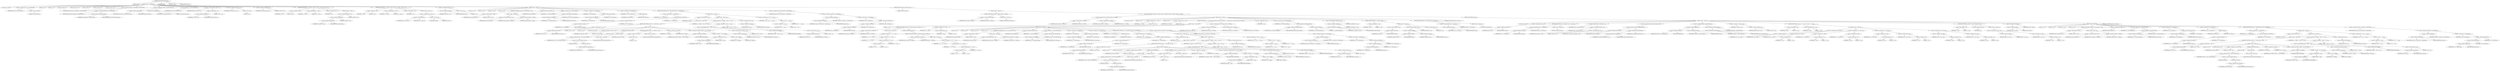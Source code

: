 digraph "getAndMoveToFrontDecode" {  
"1500" [label = <(METHOD,getAndMoveToFrontDecode)<SUB>498</SUB>> ]
"60" [label = <(PARAM,this)<SUB>498</SUB>> ]
"1501" [label = <(BLOCK,&lt;empty&gt;,&lt;empty&gt;)<SUB>498</SUB>> ]
"1502" [label = <(LOCAL,char[] yy: char[])> ]
"1503" [label = <(&lt;operator&gt;.assignment,char[] yy = new char[256])<SUB>499</SUB>> ]
"1504" [label = <(IDENTIFIER,yy,char[] yy = new char[256])<SUB>499</SUB>> ]
"1505" [label = <(&lt;operator&gt;.alloc,new char[256])> ]
"1506" [label = <(LITERAL,256,new char[256])<SUB>499</SUB>> ]
"1507" [label = <(LOCAL,int i: int)> ]
"1508" [label = <(LOCAL,int j: int)> ]
"1509" [label = <(LOCAL,int nextSym: int)> ]
"1510" [label = <(LOCAL,int limitLast: int)> ]
"1511" [label = <(LOCAL,int EOB: int)> ]
"1512" [label = <(LOCAL,int groupNo: int)> ]
"1513" [label = <(LOCAL,int groupPos: int)> ]
"1514" [label = <(&lt;operator&gt;.assignment,limitLast = baseBlockSize * blockSize100k)<SUB>503</SUB>> ]
"1515" [label = <(IDENTIFIER,limitLast,limitLast = baseBlockSize * blockSize100k)<SUB>503</SUB>> ]
"1516" [label = <(&lt;operator&gt;.multiplication,baseBlockSize * blockSize100k)<SUB>503</SUB>> ]
"1517" [label = <(IDENTIFIER,baseBlockSize,baseBlockSize * blockSize100k)<SUB>503</SUB>> ]
"1518" [label = <(&lt;operator&gt;.fieldAccess,this.blockSize100k)<SUB>503</SUB>> ]
"1519" [label = <(IDENTIFIER,this,baseBlockSize * blockSize100k)<SUB>503</SUB>> ]
"1520" [label = <(FIELD_IDENTIFIER,blockSize100k,blockSize100k)<SUB>503</SUB>> ]
"1521" [label = <(&lt;operator&gt;.assignment,this.origPtr = this.bsGetIntVS(24))<SUB>504</SUB>> ]
"1522" [label = <(&lt;operator&gt;.fieldAccess,this.origPtr)<SUB>504</SUB>> ]
"1523" [label = <(IDENTIFIER,this,this.origPtr = this.bsGetIntVS(24))<SUB>504</SUB>> ]
"1524" [label = <(FIELD_IDENTIFIER,origPtr,origPtr)<SUB>504</SUB>> ]
"1525" [label = <(bsGetIntVS,this.bsGetIntVS(24))<SUB>504</SUB>> ]
"59" [label = <(IDENTIFIER,this,this.bsGetIntVS(24))<SUB>504</SUB>> ]
"1526" [label = <(LITERAL,24,this.bsGetIntVS(24))<SUB>504</SUB>> ]
"1527" [label = <(recvDecodingTables,this.recvDecodingTables())<SUB>506</SUB>> ]
"61" [label = <(IDENTIFIER,this,this.recvDecodingTables())<SUB>506</SUB>> ]
"1528" [label = <(&lt;operator&gt;.assignment,EOB = nInUse + 1)<SUB>507</SUB>> ]
"1529" [label = <(IDENTIFIER,EOB,EOB = nInUse + 1)<SUB>507</SUB>> ]
"1530" [label = <(&lt;operator&gt;.addition,nInUse + 1)<SUB>507</SUB>> ]
"1531" [label = <(&lt;operator&gt;.fieldAccess,this.nInUse)<SUB>507</SUB>> ]
"1532" [label = <(IDENTIFIER,this,nInUse + 1)<SUB>507</SUB>> ]
"1533" [label = <(FIELD_IDENTIFIER,nInUse,nInUse)<SUB>507</SUB>> ]
"1534" [label = <(LITERAL,1,nInUse + 1)<SUB>507</SUB>> ]
"1535" [label = <(&lt;operator&gt;.assignment,groupNo = -1)<SUB>508</SUB>> ]
"1536" [label = <(IDENTIFIER,groupNo,groupNo = -1)<SUB>508</SUB>> ]
"1537" [label = <(&lt;operator&gt;.minus,-1)<SUB>508</SUB>> ]
"1538" [label = <(LITERAL,1,-1)<SUB>508</SUB>> ]
"1539" [label = <(&lt;operator&gt;.assignment,groupPos = 0)<SUB>509</SUB>> ]
"1540" [label = <(IDENTIFIER,groupPos,groupPos = 0)<SUB>509</SUB>> ]
"1541" [label = <(LITERAL,0,groupPos = 0)<SUB>509</SUB>> ]
"1542" [label = <(CONTROL_STRUCTURE,for (i = 0; Some(i &lt;= 255); i++),for (i = 0; Some(i &lt;= 255); i++))<SUB>517</SUB>> ]
"1543" [label = <(&lt;operator&gt;.assignment,i = 0)<SUB>517</SUB>> ]
"1544" [label = <(IDENTIFIER,i,i = 0)<SUB>517</SUB>> ]
"1545" [label = <(LITERAL,0,i = 0)<SUB>517</SUB>> ]
"1546" [label = <(&lt;operator&gt;.lessEqualsThan,i &lt;= 255)<SUB>517</SUB>> ]
"1547" [label = <(IDENTIFIER,i,i &lt;= 255)<SUB>517</SUB>> ]
"1548" [label = <(LITERAL,255,i &lt;= 255)<SUB>517</SUB>> ]
"1549" [label = <(&lt;operator&gt;.postIncrement,i++)<SUB>517</SUB>> ]
"1550" [label = <(IDENTIFIER,i,i++)<SUB>517</SUB>> ]
"1551" [label = <(BLOCK,&lt;empty&gt;,&lt;empty&gt;)<SUB>517</SUB>> ]
"1552" [label = <(&lt;operator&gt;.assignment,unzftab[i] = 0)<SUB>518</SUB>> ]
"1553" [label = <(&lt;operator&gt;.indexAccess,unzftab[i])<SUB>518</SUB>> ]
"1554" [label = <(&lt;operator&gt;.fieldAccess,this.unzftab)<SUB>518</SUB>> ]
"1555" [label = <(IDENTIFIER,this,unzftab[i] = 0)<SUB>518</SUB>> ]
"1556" [label = <(FIELD_IDENTIFIER,unzftab,unzftab)<SUB>518</SUB>> ]
"1557" [label = <(IDENTIFIER,i,unzftab[i] = 0)<SUB>518</SUB>> ]
"1558" [label = <(LITERAL,0,unzftab[i] = 0)<SUB>518</SUB>> ]
"1559" [label = <(CONTROL_STRUCTURE,for (i = 0; Some(i &lt;= 255); i++),for (i = 0; Some(i &lt;= 255); i++))<SUB>521</SUB>> ]
"1560" [label = <(&lt;operator&gt;.assignment,i = 0)<SUB>521</SUB>> ]
"1561" [label = <(IDENTIFIER,i,i = 0)<SUB>521</SUB>> ]
"1562" [label = <(LITERAL,0,i = 0)<SUB>521</SUB>> ]
"1563" [label = <(&lt;operator&gt;.lessEqualsThan,i &lt;= 255)<SUB>521</SUB>> ]
"1564" [label = <(IDENTIFIER,i,i &lt;= 255)<SUB>521</SUB>> ]
"1565" [label = <(LITERAL,255,i &lt;= 255)<SUB>521</SUB>> ]
"1566" [label = <(&lt;operator&gt;.postIncrement,i++)<SUB>521</SUB>> ]
"1567" [label = <(IDENTIFIER,i,i++)<SUB>521</SUB>> ]
"1568" [label = <(BLOCK,&lt;empty&gt;,&lt;empty&gt;)<SUB>521</SUB>> ]
"1569" [label = <(&lt;operator&gt;.assignment,yy[i] = (char) i)<SUB>522</SUB>> ]
"1570" [label = <(&lt;operator&gt;.indexAccess,yy[i])<SUB>522</SUB>> ]
"1571" [label = <(IDENTIFIER,yy,yy[i] = (char) i)<SUB>522</SUB>> ]
"1572" [label = <(IDENTIFIER,i,yy[i] = (char) i)<SUB>522</SUB>> ]
"1573" [label = <(&lt;operator&gt;.cast,(char) i)<SUB>522</SUB>> ]
"1574" [label = <(TYPE_REF,char,char)<SUB>522</SUB>> ]
"1575" [label = <(IDENTIFIER,i,(char) i)<SUB>522</SUB>> ]
"1576" [label = <(&lt;operator&gt;.assignment,this.last = -1)<SUB>525</SUB>> ]
"1577" [label = <(&lt;operator&gt;.fieldAccess,this.last)<SUB>525</SUB>> ]
"1578" [label = <(IDENTIFIER,this,this.last = -1)<SUB>525</SUB>> ]
"1579" [label = <(FIELD_IDENTIFIER,last,last)<SUB>525</SUB>> ]
"1580" [label = <(&lt;operator&gt;.minus,-1)<SUB>525</SUB>> ]
"1581" [label = <(LITERAL,1,-1)<SUB>525</SUB>> ]
"1582" [label = <(BLOCK,&lt;empty&gt;,&lt;empty&gt;)<SUB>527</SUB>> ]
"1583" [label = <(LOCAL,int zt: int)> ]
"1584" [label = <(LOCAL,int zn: int)> ]
"1585" [label = <(LOCAL,int zvec: int)> ]
"1586" [label = <(LOCAL,int zj: int)> ]
"1587" [label = <(CONTROL_STRUCTURE,if (groupPos == 0),if (groupPos == 0))<SUB>529</SUB>> ]
"1588" [label = <(&lt;operator&gt;.equals,groupPos == 0)<SUB>529</SUB>> ]
"1589" [label = <(IDENTIFIER,groupPos,groupPos == 0)<SUB>529</SUB>> ]
"1590" [label = <(LITERAL,0,groupPos == 0)<SUB>529</SUB>> ]
"1591" [label = <(BLOCK,&lt;empty&gt;,&lt;empty&gt;)<SUB>529</SUB>> ]
"1592" [label = <(&lt;operator&gt;.postIncrement,groupNo++)<SUB>530</SUB>> ]
"1593" [label = <(IDENTIFIER,groupNo,groupNo++)<SUB>530</SUB>> ]
"1594" [label = <(&lt;operator&gt;.assignment,groupPos = G_SIZE)<SUB>531</SUB>> ]
"1595" [label = <(IDENTIFIER,groupPos,groupPos = G_SIZE)<SUB>531</SUB>> ]
"1596" [label = <(IDENTIFIER,G_SIZE,groupPos = G_SIZE)<SUB>531</SUB>> ]
"1597" [label = <(&lt;operator&gt;.postDecrement,groupPos--)<SUB>533</SUB>> ]
"1598" [label = <(IDENTIFIER,groupPos,groupPos--)<SUB>533</SUB>> ]
"1599" [label = <(&lt;operator&gt;.assignment,zt = selector[groupNo])<SUB>534</SUB>> ]
"1600" [label = <(IDENTIFIER,zt,zt = selector[groupNo])<SUB>534</SUB>> ]
"1601" [label = <(&lt;operator&gt;.indexAccess,selector[groupNo])<SUB>534</SUB>> ]
"1602" [label = <(&lt;operator&gt;.fieldAccess,this.selector)<SUB>534</SUB>> ]
"1603" [label = <(IDENTIFIER,this,zt = selector[groupNo])<SUB>534</SUB>> ]
"1604" [label = <(FIELD_IDENTIFIER,selector,selector)<SUB>534</SUB>> ]
"1605" [label = <(IDENTIFIER,groupNo,zt = selector[groupNo])<SUB>534</SUB>> ]
"1606" [label = <(&lt;operator&gt;.assignment,zn = minLens[zt])<SUB>535</SUB>> ]
"1607" [label = <(IDENTIFIER,zn,zn = minLens[zt])<SUB>535</SUB>> ]
"1608" [label = <(&lt;operator&gt;.indexAccess,minLens[zt])<SUB>535</SUB>> ]
"1609" [label = <(&lt;operator&gt;.fieldAccess,this.minLens)<SUB>535</SUB>> ]
"1610" [label = <(IDENTIFIER,this,zn = minLens[zt])<SUB>535</SUB>> ]
"1611" [label = <(FIELD_IDENTIFIER,minLens,minLens)<SUB>535</SUB>> ]
"1612" [label = <(IDENTIFIER,zt,zn = minLens[zt])<SUB>535</SUB>> ]
"1613" [label = <(&lt;operator&gt;.assignment,zvec = this.bsR(zn))<SUB>536</SUB>> ]
"1614" [label = <(IDENTIFIER,zvec,zvec = this.bsR(zn))<SUB>536</SUB>> ]
"1615" [label = <(bsR,this.bsR(zn))<SUB>536</SUB>> ]
"62" [label = <(IDENTIFIER,this,this.bsR(zn))<SUB>536</SUB>> ]
"1616" [label = <(IDENTIFIER,zn,this.bsR(zn))<SUB>536</SUB>> ]
"1617" [label = <(CONTROL_STRUCTURE,while (zvec &gt; limit[zt][zn]),while (zvec &gt; limit[zt][zn]))<SUB>537</SUB>> ]
"1618" [label = <(&lt;operator&gt;.greaterThan,zvec &gt; limit[zt][zn])<SUB>537</SUB>> ]
"1619" [label = <(IDENTIFIER,zvec,zvec &gt; limit[zt][zn])<SUB>537</SUB>> ]
"1620" [label = <(&lt;operator&gt;.indexAccess,limit[zt][zn])<SUB>537</SUB>> ]
"1621" [label = <(&lt;operator&gt;.indexAccess,limit[zt])<SUB>537</SUB>> ]
"1622" [label = <(&lt;operator&gt;.fieldAccess,this.limit)<SUB>537</SUB>> ]
"1623" [label = <(IDENTIFIER,this,zvec &gt; limit[zt][zn])<SUB>537</SUB>> ]
"1624" [label = <(FIELD_IDENTIFIER,limit,limit)<SUB>537</SUB>> ]
"1625" [label = <(IDENTIFIER,zt,zvec &gt; limit[zt][zn])<SUB>537</SUB>> ]
"1626" [label = <(IDENTIFIER,zn,zvec &gt; limit[zt][zn])<SUB>537</SUB>> ]
"1627" [label = <(BLOCK,&lt;empty&gt;,&lt;empty&gt;)<SUB>537</SUB>> ]
"1628" [label = <(&lt;operator&gt;.postIncrement,zn++)<SUB>538</SUB>> ]
"1629" [label = <(IDENTIFIER,zn,zn++)<SUB>538</SUB>> ]
"1630" [label = <(BLOCK,&lt;empty&gt;,&lt;empty&gt;)<SUB>539</SUB>> ]
"1631" [label = <(BLOCK,&lt;empty&gt;,&lt;empty&gt;)<SUB>540</SUB>> ]
"1632" [label = <(CONTROL_STRUCTURE,while (bsLive &lt; 1),while (bsLive &lt; 1))<SUB>541</SUB>> ]
"1633" [label = <(&lt;operator&gt;.lessThan,bsLive &lt; 1)<SUB>541</SUB>> ]
"1634" [label = <(&lt;operator&gt;.fieldAccess,this.bsLive)<SUB>541</SUB>> ]
"1635" [label = <(IDENTIFIER,this,bsLive &lt; 1)<SUB>541</SUB>> ]
"1636" [label = <(FIELD_IDENTIFIER,bsLive,bsLive)<SUB>541</SUB>> ]
"1637" [label = <(LITERAL,1,bsLive &lt; 1)<SUB>541</SUB>> ]
"1638" [label = <(BLOCK,&lt;empty&gt;,&lt;empty&gt;)<SUB>541</SUB>> ]
"1639" [label = <(LOCAL,int zzi: int)> ]
"1640" [label = <(LOCAL,char thech: char)> ]
"1641" [label = <(&lt;operator&gt;.assignment,char thech = 0)<SUB>543</SUB>> ]
"1642" [label = <(IDENTIFIER,thech,char thech = 0)<SUB>543</SUB>> ]
"1643" [label = <(LITERAL,0,char thech = 0)<SUB>543</SUB>> ]
"1644" [label = <(CONTROL_STRUCTURE,try,try)<SUB>544</SUB>> ]
"1645" [label = <(BLOCK,try,try)<SUB>544</SUB>> ]
"1646" [label = <(&lt;operator&gt;.assignment,thech = (char) bsStream.read())<SUB>545</SUB>> ]
"1647" [label = <(IDENTIFIER,thech,thech = (char) bsStream.read())<SUB>545</SUB>> ]
"1648" [label = <(&lt;operator&gt;.cast,(char) bsStream.read())<SUB>545</SUB>> ]
"1649" [label = <(TYPE_REF,char,char)<SUB>545</SUB>> ]
"1650" [label = <(read,bsStream.read())<SUB>545</SUB>> ]
"1651" [label = <(&lt;operator&gt;.fieldAccess,this.bsStream)<SUB>545</SUB>> ]
"1652" [label = <(IDENTIFIER,this,bsStream.read())<SUB>545</SUB>> ]
"1653" [label = <(FIELD_IDENTIFIER,bsStream,bsStream)<SUB>545</SUB>> ]
"1654" [label = <(BLOCK,catch,catch)> ]
"1655" [label = <(BLOCK,&lt;empty&gt;,&lt;empty&gt;)<SUB>546</SUB>> ]
"1656" [label = <(compressedStreamEOF,compressedStreamEOF())<SUB>547</SUB>> ]
"1657" [label = <(CONTROL_STRUCTURE,if (thech == -1),if (thech == -1))<SUB>549</SUB>> ]
"1658" [label = <(&lt;operator&gt;.equals,thech == -1)<SUB>549</SUB>> ]
"1659" [label = <(IDENTIFIER,thech,thech == -1)<SUB>549</SUB>> ]
"1660" [label = <(&lt;operator&gt;.minus,-1)<SUB>549</SUB>> ]
"1661" [label = <(LITERAL,1,-1)<SUB>549</SUB>> ]
"1662" [label = <(BLOCK,&lt;empty&gt;,&lt;empty&gt;)<SUB>549</SUB>> ]
"1663" [label = <(compressedStreamEOF,compressedStreamEOF())<SUB>550</SUB>> ]
"1664" [label = <(&lt;operator&gt;.assignment,zzi = thech)<SUB>552</SUB>> ]
"1665" [label = <(IDENTIFIER,zzi,zzi = thech)<SUB>552</SUB>> ]
"1666" [label = <(IDENTIFIER,thech,zzi = thech)<SUB>552</SUB>> ]
"1667" [label = <(&lt;operator&gt;.assignment,this.bsBuff = (bsBuff &lt;&lt; 8) | (zzi &amp; 0xff))<SUB>553</SUB>> ]
"1668" [label = <(&lt;operator&gt;.fieldAccess,this.bsBuff)<SUB>553</SUB>> ]
"1669" [label = <(IDENTIFIER,this,this.bsBuff = (bsBuff &lt;&lt; 8) | (zzi &amp; 0xff))<SUB>553</SUB>> ]
"1670" [label = <(FIELD_IDENTIFIER,bsBuff,bsBuff)<SUB>553</SUB>> ]
"1671" [label = <(&lt;operator&gt;.or,(bsBuff &lt;&lt; 8) | (zzi &amp; 0xff))<SUB>553</SUB>> ]
"1672" [label = <(&lt;operator&gt;.shiftLeft,bsBuff &lt;&lt; 8)<SUB>553</SUB>> ]
"1673" [label = <(&lt;operator&gt;.fieldAccess,this.bsBuff)<SUB>553</SUB>> ]
"1674" [label = <(IDENTIFIER,this,bsBuff &lt;&lt; 8)<SUB>553</SUB>> ]
"1675" [label = <(FIELD_IDENTIFIER,bsBuff,bsBuff)<SUB>553</SUB>> ]
"1676" [label = <(LITERAL,8,bsBuff &lt;&lt; 8)<SUB>553</SUB>> ]
"1677" [label = <(&lt;operator&gt;.and,zzi &amp; 0xff)<SUB>553</SUB>> ]
"1678" [label = <(IDENTIFIER,zzi,zzi &amp; 0xff)<SUB>553</SUB>> ]
"1679" [label = <(LITERAL,0xff,zzi &amp; 0xff)<SUB>553</SUB>> ]
"1680" [label = <(&lt;operator&gt;.assignmentPlus,this.bsLive += 8)<SUB>554</SUB>> ]
"1681" [label = <(&lt;operator&gt;.fieldAccess,this.bsLive)<SUB>554</SUB>> ]
"1682" [label = <(IDENTIFIER,this,this.bsLive += 8)<SUB>554</SUB>> ]
"1683" [label = <(FIELD_IDENTIFIER,bsLive,bsLive)<SUB>554</SUB>> ]
"1684" [label = <(LITERAL,8,this.bsLive += 8)<SUB>554</SUB>> ]
"1685" [label = <(&lt;operator&gt;.assignment,zj = (bsBuff &gt;&gt; (bsLive - 1)) &amp; 1)<SUB>557</SUB>> ]
"1686" [label = <(IDENTIFIER,zj,zj = (bsBuff &gt;&gt; (bsLive - 1)) &amp; 1)<SUB>557</SUB>> ]
"1687" [label = <(&lt;operator&gt;.and,(bsBuff &gt;&gt; (bsLive - 1)) &amp; 1)<SUB>557</SUB>> ]
"1688" [label = <(&lt;operator&gt;.logicalShiftRight,bsBuff &gt;&gt; (bsLive - 1))<SUB>557</SUB>> ]
"1689" [label = <(&lt;operator&gt;.fieldAccess,this.bsBuff)<SUB>557</SUB>> ]
"1690" [label = <(IDENTIFIER,this,bsBuff &gt;&gt; (bsLive - 1))<SUB>557</SUB>> ]
"1691" [label = <(FIELD_IDENTIFIER,bsBuff,bsBuff)<SUB>557</SUB>> ]
"1692" [label = <(&lt;operator&gt;.subtraction,bsLive - 1)<SUB>557</SUB>> ]
"1693" [label = <(&lt;operator&gt;.fieldAccess,this.bsLive)<SUB>557</SUB>> ]
"1694" [label = <(IDENTIFIER,this,bsLive - 1)<SUB>557</SUB>> ]
"1695" [label = <(FIELD_IDENTIFIER,bsLive,bsLive)<SUB>557</SUB>> ]
"1696" [label = <(LITERAL,1,bsLive - 1)<SUB>557</SUB>> ]
"1697" [label = <(LITERAL,1,(bsBuff &gt;&gt; (bsLive - 1)) &amp; 1)<SUB>557</SUB>> ]
"1698" [label = <(&lt;operator&gt;.postDecrement,bsLive--)<SUB>558</SUB>> ]
"1699" [label = <(&lt;operator&gt;.fieldAccess,this.bsLive)<SUB>558</SUB>> ]
"1700" [label = <(IDENTIFIER,this,bsLive--)<SUB>558</SUB>> ]
"1701" [label = <(FIELD_IDENTIFIER,bsLive,bsLive)<SUB>558</SUB>> ]
"1702" [label = <(&lt;operator&gt;.assignment,zvec = (zvec &lt;&lt; 1) | zj)<SUB>560</SUB>> ]
"1703" [label = <(IDENTIFIER,zvec,zvec = (zvec &lt;&lt; 1) | zj)<SUB>560</SUB>> ]
"1704" [label = <(&lt;operator&gt;.or,(zvec &lt;&lt; 1) | zj)<SUB>560</SUB>> ]
"1705" [label = <(&lt;operator&gt;.shiftLeft,zvec &lt;&lt; 1)<SUB>560</SUB>> ]
"1706" [label = <(IDENTIFIER,zvec,zvec &lt;&lt; 1)<SUB>560</SUB>> ]
"1707" [label = <(LITERAL,1,zvec &lt;&lt; 1)<SUB>560</SUB>> ]
"1708" [label = <(IDENTIFIER,zj,(zvec &lt;&lt; 1) | zj)<SUB>560</SUB>> ]
"1709" [label = <(&lt;operator&gt;.assignment,nextSym = perm[zt][zvec - base[zt][zn]])<SUB>562</SUB>> ]
"1710" [label = <(IDENTIFIER,nextSym,nextSym = perm[zt][zvec - base[zt][zn]])<SUB>562</SUB>> ]
"1711" [label = <(&lt;operator&gt;.indexAccess,perm[zt][zvec - base[zt][zn]])<SUB>562</SUB>> ]
"1712" [label = <(&lt;operator&gt;.indexAccess,perm[zt])<SUB>562</SUB>> ]
"1713" [label = <(&lt;operator&gt;.fieldAccess,this.perm)<SUB>562</SUB>> ]
"1714" [label = <(IDENTIFIER,this,nextSym = perm[zt][zvec - base[zt][zn]])<SUB>562</SUB>> ]
"1715" [label = <(FIELD_IDENTIFIER,perm,perm)<SUB>562</SUB>> ]
"1716" [label = <(IDENTIFIER,zt,nextSym = perm[zt][zvec - base[zt][zn]])<SUB>562</SUB>> ]
"1717" [label = <(&lt;operator&gt;.subtraction,zvec - base[zt][zn])<SUB>562</SUB>> ]
"1718" [label = <(IDENTIFIER,zvec,zvec - base[zt][zn])<SUB>562</SUB>> ]
"1719" [label = <(&lt;operator&gt;.indexAccess,base[zt][zn])<SUB>562</SUB>> ]
"1720" [label = <(&lt;operator&gt;.indexAccess,base[zt])<SUB>562</SUB>> ]
"1721" [label = <(&lt;operator&gt;.fieldAccess,this.base)<SUB>562</SUB>> ]
"1722" [label = <(IDENTIFIER,this,zvec - base[zt][zn])<SUB>562</SUB>> ]
"1723" [label = <(FIELD_IDENTIFIER,base,base)<SUB>562</SUB>> ]
"1724" [label = <(IDENTIFIER,zt,zvec - base[zt][zn])<SUB>562</SUB>> ]
"1725" [label = <(IDENTIFIER,zn,zvec - base[zt][zn])<SUB>562</SUB>> ]
"1726" [label = <(CONTROL_STRUCTURE,while (true),while (true))<SUB>565</SUB>> ]
"1727" [label = <(LITERAL,true,while (true))<SUB>565</SUB>> ]
"1728" [label = <(BLOCK,&lt;empty&gt;,&lt;empty&gt;)<SUB>565</SUB>> ]
"1729" [label = <(CONTROL_STRUCTURE,if (nextSym == EOB),if (nextSym == EOB))<SUB>567</SUB>> ]
"1730" [label = <(&lt;operator&gt;.equals,nextSym == EOB)<SUB>567</SUB>> ]
"1731" [label = <(IDENTIFIER,nextSym,nextSym == EOB)<SUB>567</SUB>> ]
"1732" [label = <(IDENTIFIER,EOB,nextSym == EOB)<SUB>567</SUB>> ]
"1733" [label = <(BLOCK,&lt;empty&gt;,&lt;empty&gt;)<SUB>567</SUB>> ]
"1734" [label = <(CONTROL_STRUCTURE,break;,break;)<SUB>568</SUB>> ]
"1735" [label = <(CONTROL_STRUCTURE,if (nextSym == RUNA || nextSym == RUNB),if (nextSym == RUNA || nextSym == RUNB))<SUB>571</SUB>> ]
"1736" [label = <(&lt;operator&gt;.logicalOr,nextSym == RUNA || nextSym == RUNB)<SUB>571</SUB>> ]
"1737" [label = <(&lt;operator&gt;.equals,nextSym == RUNA)<SUB>571</SUB>> ]
"1738" [label = <(IDENTIFIER,nextSym,nextSym == RUNA)<SUB>571</SUB>> ]
"1739" [label = <(IDENTIFIER,RUNA,nextSym == RUNA)<SUB>571</SUB>> ]
"1740" [label = <(&lt;operator&gt;.equals,nextSym == RUNB)<SUB>571</SUB>> ]
"1741" [label = <(IDENTIFIER,nextSym,nextSym == RUNB)<SUB>571</SUB>> ]
"1742" [label = <(IDENTIFIER,RUNB,nextSym == RUNB)<SUB>571</SUB>> ]
"1743" [label = <(BLOCK,&lt;empty&gt;,&lt;empty&gt;)<SUB>571</SUB>> ]
"1744" [label = <(LOCAL,char ch: char)> ]
"1745" [label = <(LOCAL,int s: int)> ]
"1746" [label = <(&lt;operator&gt;.assignment,int s = -1)<SUB>573</SUB>> ]
"1747" [label = <(IDENTIFIER,s,int s = -1)<SUB>573</SUB>> ]
"1748" [label = <(&lt;operator&gt;.minus,-1)<SUB>573</SUB>> ]
"1749" [label = <(LITERAL,1,-1)<SUB>573</SUB>> ]
"1750" [label = <(LOCAL,int N: int)> ]
"1751" [label = <(&lt;operator&gt;.assignment,int N = 1)<SUB>574</SUB>> ]
"1752" [label = <(IDENTIFIER,N,int N = 1)<SUB>574</SUB>> ]
"1753" [label = <(LITERAL,1,int N = 1)<SUB>574</SUB>> ]
"1754" [label = <(CONTROL_STRUCTURE,do {...} while (nextSym == RUNA || nextSym == RUNB),do {...} while (nextSym == RUNA || nextSym == RUNB))<SUB>575</SUB>> ]
"1755" [label = <(BLOCK,&lt;empty&gt;,&lt;empty&gt;)<SUB>575</SUB>> ]
"1756" [label = <(CONTROL_STRUCTURE,if (nextSym == RUNA),if (nextSym == RUNA))<SUB>576</SUB>> ]
"1757" [label = <(&lt;operator&gt;.equals,nextSym == RUNA)<SUB>576</SUB>> ]
"1758" [label = <(IDENTIFIER,nextSym,nextSym == RUNA)<SUB>576</SUB>> ]
"1759" [label = <(IDENTIFIER,RUNA,nextSym == RUNA)<SUB>576</SUB>> ]
"1760" [label = <(BLOCK,&lt;empty&gt;,&lt;empty&gt;)<SUB>576</SUB>> ]
"1761" [label = <(&lt;operator&gt;.assignment,s = s + (0 + 1) * N)<SUB>577</SUB>> ]
"1762" [label = <(IDENTIFIER,s,s = s + (0 + 1) * N)<SUB>577</SUB>> ]
"1763" [label = <(&lt;operator&gt;.addition,s + (0 + 1) * N)<SUB>577</SUB>> ]
"1764" [label = <(IDENTIFIER,s,s + (0 + 1) * N)<SUB>577</SUB>> ]
"1765" [label = <(&lt;operator&gt;.multiplication,(0 + 1) * N)<SUB>577</SUB>> ]
"1766" [label = <(&lt;operator&gt;.addition,0 + 1)<SUB>577</SUB>> ]
"1767" [label = <(LITERAL,0,0 + 1)<SUB>577</SUB>> ]
"1768" [label = <(LITERAL,1,0 + 1)<SUB>577</SUB>> ]
"1769" [label = <(IDENTIFIER,N,(0 + 1) * N)<SUB>577</SUB>> ]
"1770" [label = <(CONTROL_STRUCTURE,else,else)<SUB>578</SUB>> ]
"1771" [label = <(CONTROL_STRUCTURE,if (nextSym == RUNB),if (nextSym == RUNB))<SUB>578</SUB>> ]
"1772" [label = <(&lt;operator&gt;.equals,nextSym == RUNB)<SUB>578</SUB>> ]
"1773" [label = <(IDENTIFIER,nextSym,nextSym == RUNB)<SUB>578</SUB>> ]
"1774" [label = <(IDENTIFIER,RUNB,nextSym == RUNB)<SUB>578</SUB>> ]
"1775" [label = <(BLOCK,&lt;empty&gt;,&lt;empty&gt;)<SUB>578</SUB>> ]
"1776" [label = <(&lt;operator&gt;.assignment,s = s + (1 + 1) * N)<SUB>579</SUB>> ]
"1777" [label = <(IDENTIFIER,s,s = s + (1 + 1) * N)<SUB>579</SUB>> ]
"1778" [label = <(&lt;operator&gt;.addition,s + (1 + 1) * N)<SUB>579</SUB>> ]
"1779" [label = <(IDENTIFIER,s,s + (1 + 1) * N)<SUB>579</SUB>> ]
"1780" [label = <(&lt;operator&gt;.multiplication,(1 + 1) * N)<SUB>579</SUB>> ]
"1781" [label = <(&lt;operator&gt;.addition,1 + 1)<SUB>579</SUB>> ]
"1782" [label = <(LITERAL,1,1 + 1)<SUB>579</SUB>> ]
"1783" [label = <(LITERAL,1,1 + 1)<SUB>579</SUB>> ]
"1784" [label = <(IDENTIFIER,N,(1 + 1) * N)<SUB>579</SUB>> ]
"1785" [label = <(&lt;operator&gt;.assignment,N = N * 2)<SUB>581</SUB>> ]
"1786" [label = <(IDENTIFIER,N,N = N * 2)<SUB>581</SUB>> ]
"1787" [label = <(&lt;operator&gt;.multiplication,N * 2)<SUB>581</SUB>> ]
"1788" [label = <(IDENTIFIER,N,N * 2)<SUB>581</SUB>> ]
"1789" [label = <(LITERAL,2,N * 2)<SUB>581</SUB>> ]
"1790" [label = <(BLOCK,&lt;empty&gt;,&lt;empty&gt;)<SUB>582</SUB>> ]
"1791" [label = <(LOCAL,int zt: int)> ]
"1792" [label = <(LOCAL,int zn: int)> ]
"1793" [label = <(LOCAL,int zvec: int)> ]
"1794" [label = <(LOCAL,int zj: int)> ]
"1795" [label = <(CONTROL_STRUCTURE,if (groupPos == 0),if (groupPos == 0))<SUB>584</SUB>> ]
"1796" [label = <(&lt;operator&gt;.equals,groupPos == 0)<SUB>584</SUB>> ]
"1797" [label = <(IDENTIFIER,groupPos,groupPos == 0)<SUB>584</SUB>> ]
"1798" [label = <(LITERAL,0,groupPos == 0)<SUB>584</SUB>> ]
"1799" [label = <(BLOCK,&lt;empty&gt;,&lt;empty&gt;)<SUB>584</SUB>> ]
"1800" [label = <(&lt;operator&gt;.postIncrement,groupNo++)<SUB>585</SUB>> ]
"1801" [label = <(IDENTIFIER,groupNo,groupNo++)<SUB>585</SUB>> ]
"1802" [label = <(&lt;operator&gt;.assignment,groupPos = G_SIZE)<SUB>586</SUB>> ]
"1803" [label = <(IDENTIFIER,groupPos,groupPos = G_SIZE)<SUB>586</SUB>> ]
"1804" [label = <(IDENTIFIER,G_SIZE,groupPos = G_SIZE)<SUB>586</SUB>> ]
"1805" [label = <(&lt;operator&gt;.postDecrement,groupPos--)<SUB>588</SUB>> ]
"1806" [label = <(IDENTIFIER,groupPos,groupPos--)<SUB>588</SUB>> ]
"1807" [label = <(&lt;operator&gt;.assignment,zt = selector[groupNo])<SUB>589</SUB>> ]
"1808" [label = <(IDENTIFIER,zt,zt = selector[groupNo])<SUB>589</SUB>> ]
"1809" [label = <(&lt;operator&gt;.indexAccess,selector[groupNo])<SUB>589</SUB>> ]
"1810" [label = <(&lt;operator&gt;.fieldAccess,this.selector)<SUB>589</SUB>> ]
"1811" [label = <(IDENTIFIER,this,zt = selector[groupNo])<SUB>589</SUB>> ]
"1812" [label = <(FIELD_IDENTIFIER,selector,selector)<SUB>589</SUB>> ]
"1813" [label = <(IDENTIFIER,groupNo,zt = selector[groupNo])<SUB>589</SUB>> ]
"1814" [label = <(&lt;operator&gt;.assignment,zn = minLens[zt])<SUB>590</SUB>> ]
"1815" [label = <(IDENTIFIER,zn,zn = minLens[zt])<SUB>590</SUB>> ]
"1816" [label = <(&lt;operator&gt;.indexAccess,minLens[zt])<SUB>590</SUB>> ]
"1817" [label = <(&lt;operator&gt;.fieldAccess,this.minLens)<SUB>590</SUB>> ]
"1818" [label = <(IDENTIFIER,this,zn = minLens[zt])<SUB>590</SUB>> ]
"1819" [label = <(FIELD_IDENTIFIER,minLens,minLens)<SUB>590</SUB>> ]
"1820" [label = <(IDENTIFIER,zt,zn = minLens[zt])<SUB>590</SUB>> ]
"1821" [label = <(&lt;operator&gt;.assignment,zvec = this.bsR(zn))<SUB>591</SUB>> ]
"1822" [label = <(IDENTIFIER,zvec,zvec = this.bsR(zn))<SUB>591</SUB>> ]
"1823" [label = <(bsR,this.bsR(zn))<SUB>591</SUB>> ]
"63" [label = <(IDENTIFIER,this,this.bsR(zn))<SUB>591</SUB>> ]
"1824" [label = <(IDENTIFIER,zn,this.bsR(zn))<SUB>591</SUB>> ]
"1825" [label = <(CONTROL_STRUCTURE,while (zvec &gt; limit[zt][zn]),while (zvec &gt; limit[zt][zn]))<SUB>592</SUB>> ]
"1826" [label = <(&lt;operator&gt;.greaterThan,zvec &gt; limit[zt][zn])<SUB>592</SUB>> ]
"1827" [label = <(IDENTIFIER,zvec,zvec &gt; limit[zt][zn])<SUB>592</SUB>> ]
"1828" [label = <(&lt;operator&gt;.indexAccess,limit[zt][zn])<SUB>592</SUB>> ]
"1829" [label = <(&lt;operator&gt;.indexAccess,limit[zt])<SUB>592</SUB>> ]
"1830" [label = <(&lt;operator&gt;.fieldAccess,this.limit)<SUB>592</SUB>> ]
"1831" [label = <(IDENTIFIER,this,zvec &gt; limit[zt][zn])<SUB>592</SUB>> ]
"1832" [label = <(FIELD_IDENTIFIER,limit,limit)<SUB>592</SUB>> ]
"1833" [label = <(IDENTIFIER,zt,zvec &gt; limit[zt][zn])<SUB>592</SUB>> ]
"1834" [label = <(IDENTIFIER,zn,zvec &gt; limit[zt][zn])<SUB>592</SUB>> ]
"1835" [label = <(BLOCK,&lt;empty&gt;,&lt;empty&gt;)<SUB>592</SUB>> ]
"1836" [label = <(&lt;operator&gt;.postIncrement,zn++)<SUB>593</SUB>> ]
"1837" [label = <(IDENTIFIER,zn,zn++)<SUB>593</SUB>> ]
"1838" [label = <(BLOCK,&lt;empty&gt;,&lt;empty&gt;)<SUB>594</SUB>> ]
"1839" [label = <(BLOCK,&lt;empty&gt;,&lt;empty&gt;)<SUB>595</SUB>> ]
"1840" [label = <(CONTROL_STRUCTURE,while (bsLive &lt; 1),while (bsLive &lt; 1))<SUB>596</SUB>> ]
"1841" [label = <(&lt;operator&gt;.lessThan,bsLive &lt; 1)<SUB>596</SUB>> ]
"1842" [label = <(&lt;operator&gt;.fieldAccess,this.bsLive)<SUB>596</SUB>> ]
"1843" [label = <(IDENTIFIER,this,bsLive &lt; 1)<SUB>596</SUB>> ]
"1844" [label = <(FIELD_IDENTIFIER,bsLive,bsLive)<SUB>596</SUB>> ]
"1845" [label = <(LITERAL,1,bsLive &lt; 1)<SUB>596</SUB>> ]
"1846" [label = <(BLOCK,&lt;empty&gt;,&lt;empty&gt;)<SUB>596</SUB>> ]
"1847" [label = <(LOCAL,int zzi: int)> ]
"1848" [label = <(LOCAL,char thech: char)> ]
"1849" [label = <(&lt;operator&gt;.assignment,char thech = 0)<SUB>598</SUB>> ]
"1850" [label = <(IDENTIFIER,thech,char thech = 0)<SUB>598</SUB>> ]
"1851" [label = <(LITERAL,0,char thech = 0)<SUB>598</SUB>> ]
"1852" [label = <(CONTROL_STRUCTURE,try,try)<SUB>599</SUB>> ]
"1853" [label = <(BLOCK,try,try)<SUB>599</SUB>> ]
"1854" [label = <(&lt;operator&gt;.assignment,thech = (char) bsStream.read())<SUB>600</SUB>> ]
"1855" [label = <(IDENTIFIER,thech,thech = (char) bsStream.read())<SUB>600</SUB>> ]
"1856" [label = <(&lt;operator&gt;.cast,(char) bsStream.read())<SUB>600</SUB>> ]
"1857" [label = <(TYPE_REF,char,char)<SUB>600</SUB>> ]
"1858" [label = <(read,bsStream.read())<SUB>600</SUB>> ]
"1859" [label = <(&lt;operator&gt;.fieldAccess,this.bsStream)<SUB>600</SUB>> ]
"1860" [label = <(IDENTIFIER,this,bsStream.read())<SUB>600</SUB>> ]
"1861" [label = <(FIELD_IDENTIFIER,bsStream,bsStream)<SUB>600</SUB>> ]
"1862" [label = <(BLOCK,catch,catch)> ]
"1863" [label = <(BLOCK,&lt;empty&gt;,&lt;empty&gt;)<SUB>601</SUB>> ]
"1864" [label = <(compressedStreamEOF,compressedStreamEOF())<SUB>602</SUB>> ]
"1865" [label = <(CONTROL_STRUCTURE,if (thech == -1),if (thech == -1))<SUB>604</SUB>> ]
"1866" [label = <(&lt;operator&gt;.equals,thech == -1)<SUB>604</SUB>> ]
"1867" [label = <(IDENTIFIER,thech,thech == -1)<SUB>604</SUB>> ]
"1868" [label = <(&lt;operator&gt;.minus,-1)<SUB>604</SUB>> ]
"1869" [label = <(LITERAL,1,-1)<SUB>604</SUB>> ]
"1870" [label = <(BLOCK,&lt;empty&gt;,&lt;empty&gt;)<SUB>604</SUB>> ]
"1871" [label = <(compressedStreamEOF,compressedStreamEOF())<SUB>605</SUB>> ]
"1872" [label = <(&lt;operator&gt;.assignment,zzi = thech)<SUB>607</SUB>> ]
"1873" [label = <(IDENTIFIER,zzi,zzi = thech)<SUB>607</SUB>> ]
"1874" [label = <(IDENTIFIER,thech,zzi = thech)<SUB>607</SUB>> ]
"1875" [label = <(&lt;operator&gt;.assignment,this.bsBuff = (bsBuff &lt;&lt; 8) | (zzi &amp; 0xff))<SUB>608</SUB>> ]
"1876" [label = <(&lt;operator&gt;.fieldAccess,this.bsBuff)<SUB>608</SUB>> ]
"1877" [label = <(IDENTIFIER,this,this.bsBuff = (bsBuff &lt;&lt; 8) | (zzi &amp; 0xff))<SUB>608</SUB>> ]
"1878" [label = <(FIELD_IDENTIFIER,bsBuff,bsBuff)<SUB>608</SUB>> ]
"1879" [label = <(&lt;operator&gt;.or,(bsBuff &lt;&lt; 8) | (zzi &amp; 0xff))<SUB>608</SUB>> ]
"1880" [label = <(&lt;operator&gt;.shiftLeft,bsBuff &lt;&lt; 8)<SUB>608</SUB>> ]
"1881" [label = <(&lt;operator&gt;.fieldAccess,this.bsBuff)<SUB>608</SUB>> ]
"1882" [label = <(IDENTIFIER,this,bsBuff &lt;&lt; 8)<SUB>608</SUB>> ]
"1883" [label = <(FIELD_IDENTIFIER,bsBuff,bsBuff)<SUB>608</SUB>> ]
"1884" [label = <(LITERAL,8,bsBuff &lt;&lt; 8)<SUB>608</SUB>> ]
"1885" [label = <(&lt;operator&gt;.and,zzi &amp; 0xff)<SUB>608</SUB>> ]
"1886" [label = <(IDENTIFIER,zzi,zzi &amp; 0xff)<SUB>608</SUB>> ]
"1887" [label = <(LITERAL,0xff,zzi &amp; 0xff)<SUB>608</SUB>> ]
"1888" [label = <(&lt;operator&gt;.assignmentPlus,this.bsLive += 8)<SUB>609</SUB>> ]
"1889" [label = <(&lt;operator&gt;.fieldAccess,this.bsLive)<SUB>609</SUB>> ]
"1890" [label = <(IDENTIFIER,this,this.bsLive += 8)<SUB>609</SUB>> ]
"1891" [label = <(FIELD_IDENTIFIER,bsLive,bsLive)<SUB>609</SUB>> ]
"1892" [label = <(LITERAL,8,this.bsLive += 8)<SUB>609</SUB>> ]
"1893" [label = <(&lt;operator&gt;.assignment,zj = (bsBuff &gt;&gt; (bsLive - 1)) &amp; 1)<SUB>612</SUB>> ]
"1894" [label = <(IDENTIFIER,zj,zj = (bsBuff &gt;&gt; (bsLive - 1)) &amp; 1)<SUB>612</SUB>> ]
"1895" [label = <(&lt;operator&gt;.and,(bsBuff &gt;&gt; (bsLive - 1)) &amp; 1)<SUB>612</SUB>> ]
"1896" [label = <(&lt;operator&gt;.logicalShiftRight,bsBuff &gt;&gt; (bsLive - 1))<SUB>612</SUB>> ]
"1897" [label = <(&lt;operator&gt;.fieldAccess,this.bsBuff)<SUB>612</SUB>> ]
"1898" [label = <(IDENTIFIER,this,bsBuff &gt;&gt; (bsLive - 1))<SUB>612</SUB>> ]
"1899" [label = <(FIELD_IDENTIFIER,bsBuff,bsBuff)<SUB>612</SUB>> ]
"1900" [label = <(&lt;operator&gt;.subtraction,bsLive - 1)<SUB>612</SUB>> ]
"1901" [label = <(&lt;operator&gt;.fieldAccess,this.bsLive)<SUB>612</SUB>> ]
"1902" [label = <(IDENTIFIER,this,bsLive - 1)<SUB>612</SUB>> ]
"1903" [label = <(FIELD_IDENTIFIER,bsLive,bsLive)<SUB>612</SUB>> ]
"1904" [label = <(LITERAL,1,bsLive - 1)<SUB>612</SUB>> ]
"1905" [label = <(LITERAL,1,(bsBuff &gt;&gt; (bsLive - 1)) &amp; 1)<SUB>612</SUB>> ]
"1906" [label = <(&lt;operator&gt;.postDecrement,bsLive--)<SUB>613</SUB>> ]
"1907" [label = <(&lt;operator&gt;.fieldAccess,this.bsLive)<SUB>613</SUB>> ]
"1908" [label = <(IDENTIFIER,this,bsLive--)<SUB>613</SUB>> ]
"1909" [label = <(FIELD_IDENTIFIER,bsLive,bsLive)<SUB>613</SUB>> ]
"1910" [label = <(&lt;operator&gt;.assignment,zvec = (zvec &lt;&lt; 1) | zj)<SUB>615</SUB>> ]
"1911" [label = <(IDENTIFIER,zvec,zvec = (zvec &lt;&lt; 1) | zj)<SUB>615</SUB>> ]
"1912" [label = <(&lt;operator&gt;.or,(zvec &lt;&lt; 1) | zj)<SUB>615</SUB>> ]
"1913" [label = <(&lt;operator&gt;.shiftLeft,zvec &lt;&lt; 1)<SUB>615</SUB>> ]
"1914" [label = <(IDENTIFIER,zvec,zvec &lt;&lt; 1)<SUB>615</SUB>> ]
"1915" [label = <(LITERAL,1,zvec &lt;&lt; 1)<SUB>615</SUB>> ]
"1916" [label = <(IDENTIFIER,zj,(zvec &lt;&lt; 1) | zj)<SUB>615</SUB>> ]
"1917" [label = <(&lt;operator&gt;.assignment,nextSym = perm[zt][zvec - base[zt][zn]])<SUB>617</SUB>> ]
"1918" [label = <(IDENTIFIER,nextSym,nextSym = perm[zt][zvec - base[zt][zn]])<SUB>617</SUB>> ]
"1919" [label = <(&lt;operator&gt;.indexAccess,perm[zt][zvec - base[zt][zn]])<SUB>617</SUB>> ]
"1920" [label = <(&lt;operator&gt;.indexAccess,perm[zt])<SUB>617</SUB>> ]
"1921" [label = <(&lt;operator&gt;.fieldAccess,this.perm)<SUB>617</SUB>> ]
"1922" [label = <(IDENTIFIER,this,nextSym = perm[zt][zvec - base[zt][zn]])<SUB>617</SUB>> ]
"1923" [label = <(FIELD_IDENTIFIER,perm,perm)<SUB>617</SUB>> ]
"1924" [label = <(IDENTIFIER,zt,nextSym = perm[zt][zvec - base[zt][zn]])<SUB>617</SUB>> ]
"1925" [label = <(&lt;operator&gt;.subtraction,zvec - base[zt][zn])<SUB>617</SUB>> ]
"1926" [label = <(IDENTIFIER,zvec,zvec - base[zt][zn])<SUB>617</SUB>> ]
"1927" [label = <(&lt;operator&gt;.indexAccess,base[zt][zn])<SUB>617</SUB>> ]
"1928" [label = <(&lt;operator&gt;.indexAccess,base[zt])<SUB>617</SUB>> ]
"1929" [label = <(&lt;operator&gt;.fieldAccess,this.base)<SUB>617</SUB>> ]
"1930" [label = <(IDENTIFIER,this,zvec - base[zt][zn])<SUB>617</SUB>> ]
"1931" [label = <(FIELD_IDENTIFIER,base,base)<SUB>617</SUB>> ]
"1932" [label = <(IDENTIFIER,zt,zvec - base[zt][zn])<SUB>617</SUB>> ]
"1933" [label = <(IDENTIFIER,zn,zvec - base[zt][zn])<SUB>617</SUB>> ]
"1934" [label = <(&lt;operator&gt;.logicalOr,nextSym == RUNA || nextSym == RUNB)<SUB>619</SUB>> ]
"1935" [label = <(&lt;operator&gt;.equals,nextSym == RUNA)<SUB>619</SUB>> ]
"1936" [label = <(IDENTIFIER,nextSym,nextSym == RUNA)<SUB>619</SUB>> ]
"1937" [label = <(IDENTIFIER,RUNA,nextSym == RUNA)<SUB>619</SUB>> ]
"1938" [label = <(&lt;operator&gt;.equals,nextSym == RUNB)<SUB>619</SUB>> ]
"1939" [label = <(IDENTIFIER,nextSym,nextSym == RUNB)<SUB>619</SUB>> ]
"1940" [label = <(IDENTIFIER,RUNB,nextSym == RUNB)<SUB>619</SUB>> ]
"1941" [label = <(&lt;operator&gt;.postIncrement,s++)<SUB>621</SUB>> ]
"1942" [label = <(IDENTIFIER,s,s++)<SUB>621</SUB>> ]
"1943" [label = <(&lt;operator&gt;.assignment,ch = seqToUnseq[yy[0]])<SUB>622</SUB>> ]
"1944" [label = <(IDENTIFIER,ch,ch = seqToUnseq[yy[0]])<SUB>622</SUB>> ]
"1945" [label = <(&lt;operator&gt;.indexAccess,seqToUnseq[yy[0]])<SUB>622</SUB>> ]
"1946" [label = <(&lt;operator&gt;.fieldAccess,this.seqToUnseq)<SUB>622</SUB>> ]
"1947" [label = <(IDENTIFIER,this,ch = seqToUnseq[yy[0]])<SUB>622</SUB>> ]
"1948" [label = <(FIELD_IDENTIFIER,seqToUnseq,seqToUnseq)<SUB>622</SUB>> ]
"1949" [label = <(&lt;operator&gt;.indexAccess,yy[0])<SUB>622</SUB>> ]
"1950" [label = <(IDENTIFIER,yy,ch = seqToUnseq[yy[0]])<SUB>622</SUB>> ]
"1951" [label = <(LITERAL,0,ch = seqToUnseq[yy[0]])<SUB>622</SUB>> ]
"1952" [label = <(&lt;operator&gt;.assignmentPlus,unzftab[ch] += s)<SUB>623</SUB>> ]
"1953" [label = <(&lt;operator&gt;.indexAccess,unzftab[ch])<SUB>623</SUB>> ]
"1954" [label = <(&lt;operator&gt;.fieldAccess,this.unzftab)<SUB>623</SUB>> ]
"1955" [label = <(IDENTIFIER,this,unzftab[ch] += s)<SUB>623</SUB>> ]
"1956" [label = <(FIELD_IDENTIFIER,unzftab,unzftab)<SUB>623</SUB>> ]
"1957" [label = <(IDENTIFIER,ch,unzftab[ch] += s)<SUB>623</SUB>> ]
"1958" [label = <(IDENTIFIER,s,unzftab[ch] += s)<SUB>623</SUB>> ]
"1959" [label = <(CONTROL_STRUCTURE,while (s &gt; 0),while (s &gt; 0))<SUB>625</SUB>> ]
"1960" [label = <(&lt;operator&gt;.greaterThan,s &gt; 0)<SUB>625</SUB>> ]
"1961" [label = <(IDENTIFIER,s,s &gt; 0)<SUB>625</SUB>> ]
"1962" [label = <(LITERAL,0,s &gt; 0)<SUB>625</SUB>> ]
"1963" [label = <(BLOCK,&lt;empty&gt;,&lt;empty&gt;)<SUB>625</SUB>> ]
"1964" [label = <(&lt;operator&gt;.postIncrement,last++)<SUB>626</SUB>> ]
"1965" [label = <(&lt;operator&gt;.fieldAccess,this.last)<SUB>626</SUB>> ]
"1966" [label = <(IDENTIFIER,this,last++)<SUB>626</SUB>> ]
"1967" [label = <(FIELD_IDENTIFIER,last,last)<SUB>626</SUB>> ]
"1968" [label = <(&lt;operator&gt;.assignment,ll8[last] = ch)<SUB>627</SUB>> ]
"1969" [label = <(&lt;operator&gt;.indexAccess,ll8[last])<SUB>627</SUB>> ]
"1970" [label = <(&lt;operator&gt;.fieldAccess,this.ll8)<SUB>627</SUB>> ]
"1971" [label = <(IDENTIFIER,this,ll8[last] = ch)<SUB>627</SUB>> ]
"1972" [label = <(FIELD_IDENTIFIER,ll8,ll8)<SUB>627</SUB>> ]
"1973" [label = <(&lt;operator&gt;.fieldAccess,this.last)<SUB>627</SUB>> ]
"1974" [label = <(IDENTIFIER,this,ll8[last] = ch)<SUB>627</SUB>> ]
"1975" [label = <(FIELD_IDENTIFIER,last,last)<SUB>627</SUB>> ]
"1976" [label = <(IDENTIFIER,ch,ll8[last] = ch)<SUB>627</SUB>> ]
"1977" [label = <(&lt;operator&gt;.postDecrement,s--)<SUB>628</SUB>> ]
"1978" [label = <(IDENTIFIER,s,s--)<SUB>628</SUB>> ]
"1979" [label = <(CONTROL_STRUCTURE,if (last &gt;= limitLast),if (last &gt;= limitLast))<SUB>631</SUB>> ]
"1980" [label = <(&lt;operator&gt;.greaterEqualsThan,last &gt;= limitLast)<SUB>631</SUB>> ]
"1981" [label = <(&lt;operator&gt;.fieldAccess,this.last)<SUB>631</SUB>> ]
"1982" [label = <(IDENTIFIER,this,last &gt;= limitLast)<SUB>631</SUB>> ]
"1983" [label = <(FIELD_IDENTIFIER,last,last)<SUB>631</SUB>> ]
"1984" [label = <(IDENTIFIER,limitLast,last &gt;= limitLast)<SUB>631</SUB>> ]
"1985" [label = <(BLOCK,&lt;empty&gt;,&lt;empty&gt;)<SUB>631</SUB>> ]
"1986" [label = <(blockOverrun,blockOverrun())<SUB>632</SUB>> ]
"1987" [label = <(CONTROL_STRUCTURE,continue;,continue;)<SUB>634</SUB>> ]
"1988" [label = <(CONTROL_STRUCTURE,else,else)<SUB>635</SUB>> ]
"1989" [label = <(BLOCK,&lt;empty&gt;,&lt;empty&gt;)<SUB>635</SUB>> ]
"1990" [label = <(LOCAL,char tmp: char)> ]
"1991" [label = <(&lt;operator&gt;.postIncrement,last++)<SUB>637</SUB>> ]
"1992" [label = <(&lt;operator&gt;.fieldAccess,this.last)<SUB>637</SUB>> ]
"1993" [label = <(IDENTIFIER,this,last++)<SUB>637</SUB>> ]
"1994" [label = <(FIELD_IDENTIFIER,last,last)<SUB>637</SUB>> ]
"1995" [label = <(CONTROL_STRUCTURE,if (last &gt;= limitLast),if (last &gt;= limitLast))<SUB>638</SUB>> ]
"1996" [label = <(&lt;operator&gt;.greaterEqualsThan,last &gt;= limitLast)<SUB>638</SUB>> ]
"1997" [label = <(&lt;operator&gt;.fieldAccess,this.last)<SUB>638</SUB>> ]
"1998" [label = <(IDENTIFIER,this,last &gt;= limitLast)<SUB>638</SUB>> ]
"1999" [label = <(FIELD_IDENTIFIER,last,last)<SUB>638</SUB>> ]
"2000" [label = <(IDENTIFIER,limitLast,last &gt;= limitLast)<SUB>638</SUB>> ]
"2001" [label = <(BLOCK,&lt;empty&gt;,&lt;empty&gt;)<SUB>638</SUB>> ]
"2002" [label = <(blockOverrun,blockOverrun())<SUB>639</SUB>> ]
"2003" [label = <(&lt;operator&gt;.assignment,tmp = yy[nextSym - 1])<SUB>642</SUB>> ]
"2004" [label = <(IDENTIFIER,tmp,tmp = yy[nextSym - 1])<SUB>642</SUB>> ]
"2005" [label = <(&lt;operator&gt;.indexAccess,yy[nextSym - 1])<SUB>642</SUB>> ]
"2006" [label = <(IDENTIFIER,yy,tmp = yy[nextSym - 1])<SUB>642</SUB>> ]
"2007" [label = <(&lt;operator&gt;.subtraction,nextSym - 1)<SUB>642</SUB>> ]
"2008" [label = <(IDENTIFIER,nextSym,nextSym - 1)<SUB>642</SUB>> ]
"2009" [label = <(LITERAL,1,nextSym - 1)<SUB>642</SUB>> ]
"2010" [label = <(&lt;operator&gt;.postIncrement,unzftab[seqToUnseq[tmp]]++)<SUB>643</SUB>> ]
"2011" [label = <(&lt;operator&gt;.indexAccess,unzftab[seqToUnseq[tmp]])<SUB>643</SUB>> ]
"2012" [label = <(&lt;operator&gt;.fieldAccess,this.unzftab)<SUB>643</SUB>> ]
"2013" [label = <(IDENTIFIER,this,unzftab[seqToUnseq[tmp]]++)<SUB>643</SUB>> ]
"2014" [label = <(FIELD_IDENTIFIER,unzftab,unzftab)<SUB>643</SUB>> ]
"2015" [label = <(&lt;operator&gt;.indexAccess,seqToUnseq[tmp])<SUB>643</SUB>> ]
"2016" [label = <(&lt;operator&gt;.fieldAccess,this.seqToUnseq)<SUB>643</SUB>> ]
"2017" [label = <(IDENTIFIER,this,unzftab[seqToUnseq[tmp]]++)<SUB>643</SUB>> ]
"2018" [label = <(FIELD_IDENTIFIER,seqToUnseq,seqToUnseq)<SUB>643</SUB>> ]
"2019" [label = <(IDENTIFIER,tmp,unzftab[seqToUnseq[tmp]]++)<SUB>643</SUB>> ]
"2020" [label = <(&lt;operator&gt;.assignment,ll8[last] = seqToUnseq[tmp])<SUB>644</SUB>> ]
"2021" [label = <(&lt;operator&gt;.indexAccess,ll8[last])<SUB>644</SUB>> ]
"2022" [label = <(&lt;operator&gt;.fieldAccess,this.ll8)<SUB>644</SUB>> ]
"2023" [label = <(IDENTIFIER,this,ll8[last] = seqToUnseq[tmp])<SUB>644</SUB>> ]
"2024" [label = <(FIELD_IDENTIFIER,ll8,ll8)<SUB>644</SUB>> ]
"2025" [label = <(&lt;operator&gt;.fieldAccess,this.last)<SUB>644</SUB>> ]
"2026" [label = <(IDENTIFIER,this,ll8[last] = seqToUnseq[tmp])<SUB>644</SUB>> ]
"2027" [label = <(FIELD_IDENTIFIER,last,last)<SUB>644</SUB>> ]
"2028" [label = <(&lt;operator&gt;.indexAccess,seqToUnseq[tmp])<SUB>644</SUB>> ]
"2029" [label = <(&lt;operator&gt;.fieldAccess,this.seqToUnseq)<SUB>644</SUB>> ]
"2030" [label = <(IDENTIFIER,this,ll8[last] = seqToUnseq[tmp])<SUB>644</SUB>> ]
"2031" [label = <(FIELD_IDENTIFIER,seqToUnseq,seqToUnseq)<SUB>644</SUB>> ]
"2032" [label = <(IDENTIFIER,tmp,ll8[last] = seqToUnseq[tmp])<SUB>644</SUB>> ]
"2033" [label = <(&lt;operator&gt;.assignment,j = nextSym - 1)<SUB>653</SUB>> ]
"2034" [label = <(IDENTIFIER,j,j = nextSym - 1)<SUB>653</SUB>> ]
"2035" [label = <(&lt;operator&gt;.subtraction,nextSym - 1)<SUB>653</SUB>> ]
"2036" [label = <(IDENTIFIER,nextSym,nextSym - 1)<SUB>653</SUB>> ]
"2037" [label = <(LITERAL,1,nextSym - 1)<SUB>653</SUB>> ]
"2038" [label = <(CONTROL_STRUCTURE,for (; Some(j &gt; 3); j -= 4),for (; Some(j &gt; 3); j -= 4))<SUB>654</SUB>> ]
"2039" [label = <(&lt;operator&gt;.greaterThan,j &gt; 3)<SUB>654</SUB>> ]
"2040" [label = <(IDENTIFIER,j,j &gt; 3)<SUB>654</SUB>> ]
"2041" [label = <(LITERAL,3,j &gt; 3)<SUB>654</SUB>> ]
"2042" [label = <(&lt;operator&gt;.assignmentMinus,j -= 4)<SUB>654</SUB>> ]
"2043" [label = <(IDENTIFIER,j,j -= 4)<SUB>654</SUB>> ]
"2044" [label = <(LITERAL,4,j -= 4)<SUB>654</SUB>> ]
"2045" [label = <(BLOCK,&lt;empty&gt;,&lt;empty&gt;)<SUB>654</SUB>> ]
"2046" [label = <(&lt;operator&gt;.assignment,yy[j] = yy[j - 1])<SUB>655</SUB>> ]
"2047" [label = <(&lt;operator&gt;.indexAccess,yy[j])<SUB>655</SUB>> ]
"2048" [label = <(IDENTIFIER,yy,yy[j] = yy[j - 1])<SUB>655</SUB>> ]
"2049" [label = <(IDENTIFIER,j,yy[j] = yy[j - 1])<SUB>655</SUB>> ]
"2050" [label = <(&lt;operator&gt;.indexAccess,yy[j - 1])<SUB>655</SUB>> ]
"2051" [label = <(IDENTIFIER,yy,yy[j] = yy[j - 1])<SUB>655</SUB>> ]
"2052" [label = <(&lt;operator&gt;.subtraction,j - 1)<SUB>655</SUB>> ]
"2053" [label = <(IDENTIFIER,j,j - 1)<SUB>655</SUB>> ]
"2054" [label = <(LITERAL,1,j - 1)<SUB>655</SUB>> ]
"2055" [label = <(&lt;operator&gt;.assignment,yy[j - 1] = yy[j - 2])<SUB>656</SUB>> ]
"2056" [label = <(&lt;operator&gt;.indexAccess,yy[j - 1])<SUB>656</SUB>> ]
"2057" [label = <(IDENTIFIER,yy,yy[j - 1] = yy[j - 2])<SUB>656</SUB>> ]
"2058" [label = <(&lt;operator&gt;.subtraction,j - 1)<SUB>656</SUB>> ]
"2059" [label = <(IDENTIFIER,j,j - 1)<SUB>656</SUB>> ]
"2060" [label = <(LITERAL,1,j - 1)<SUB>656</SUB>> ]
"2061" [label = <(&lt;operator&gt;.indexAccess,yy[j - 2])<SUB>656</SUB>> ]
"2062" [label = <(IDENTIFIER,yy,yy[j - 1] = yy[j - 2])<SUB>656</SUB>> ]
"2063" [label = <(&lt;operator&gt;.subtraction,j - 2)<SUB>656</SUB>> ]
"2064" [label = <(IDENTIFIER,j,j - 2)<SUB>656</SUB>> ]
"2065" [label = <(LITERAL,2,j - 2)<SUB>656</SUB>> ]
"2066" [label = <(&lt;operator&gt;.assignment,yy[j - 2] = yy[j - 3])<SUB>657</SUB>> ]
"2067" [label = <(&lt;operator&gt;.indexAccess,yy[j - 2])<SUB>657</SUB>> ]
"2068" [label = <(IDENTIFIER,yy,yy[j - 2] = yy[j - 3])<SUB>657</SUB>> ]
"2069" [label = <(&lt;operator&gt;.subtraction,j - 2)<SUB>657</SUB>> ]
"2070" [label = <(IDENTIFIER,j,j - 2)<SUB>657</SUB>> ]
"2071" [label = <(LITERAL,2,j - 2)<SUB>657</SUB>> ]
"2072" [label = <(&lt;operator&gt;.indexAccess,yy[j - 3])<SUB>657</SUB>> ]
"2073" [label = <(IDENTIFIER,yy,yy[j - 2] = yy[j - 3])<SUB>657</SUB>> ]
"2074" [label = <(&lt;operator&gt;.subtraction,j - 3)<SUB>657</SUB>> ]
"2075" [label = <(IDENTIFIER,j,j - 3)<SUB>657</SUB>> ]
"2076" [label = <(LITERAL,3,j - 3)<SUB>657</SUB>> ]
"2077" [label = <(&lt;operator&gt;.assignment,yy[j - 3] = yy[j - 4])<SUB>658</SUB>> ]
"2078" [label = <(&lt;operator&gt;.indexAccess,yy[j - 3])<SUB>658</SUB>> ]
"2079" [label = <(IDENTIFIER,yy,yy[j - 3] = yy[j - 4])<SUB>658</SUB>> ]
"2080" [label = <(&lt;operator&gt;.subtraction,j - 3)<SUB>658</SUB>> ]
"2081" [label = <(IDENTIFIER,j,j - 3)<SUB>658</SUB>> ]
"2082" [label = <(LITERAL,3,j - 3)<SUB>658</SUB>> ]
"2083" [label = <(&lt;operator&gt;.indexAccess,yy[j - 4])<SUB>658</SUB>> ]
"2084" [label = <(IDENTIFIER,yy,yy[j - 3] = yy[j - 4])<SUB>658</SUB>> ]
"2085" [label = <(&lt;operator&gt;.subtraction,j - 4)<SUB>658</SUB>> ]
"2086" [label = <(IDENTIFIER,j,j - 4)<SUB>658</SUB>> ]
"2087" [label = <(LITERAL,4,j - 4)<SUB>658</SUB>> ]
"2088" [label = <(CONTROL_STRUCTURE,for (; Some(j &gt; 0); j--),for (; Some(j &gt; 0); j--))<SUB>660</SUB>> ]
"2089" [label = <(&lt;operator&gt;.greaterThan,j &gt; 0)<SUB>660</SUB>> ]
"2090" [label = <(IDENTIFIER,j,j &gt; 0)<SUB>660</SUB>> ]
"2091" [label = <(LITERAL,0,j &gt; 0)<SUB>660</SUB>> ]
"2092" [label = <(&lt;operator&gt;.postDecrement,j--)<SUB>660</SUB>> ]
"2093" [label = <(IDENTIFIER,j,j--)<SUB>660</SUB>> ]
"2094" [label = <(BLOCK,&lt;empty&gt;,&lt;empty&gt;)<SUB>660</SUB>> ]
"2095" [label = <(&lt;operator&gt;.assignment,yy[j] = yy[j - 1])<SUB>661</SUB>> ]
"2096" [label = <(&lt;operator&gt;.indexAccess,yy[j])<SUB>661</SUB>> ]
"2097" [label = <(IDENTIFIER,yy,yy[j] = yy[j - 1])<SUB>661</SUB>> ]
"2098" [label = <(IDENTIFIER,j,yy[j] = yy[j - 1])<SUB>661</SUB>> ]
"2099" [label = <(&lt;operator&gt;.indexAccess,yy[j - 1])<SUB>661</SUB>> ]
"2100" [label = <(IDENTIFIER,yy,yy[j] = yy[j - 1])<SUB>661</SUB>> ]
"2101" [label = <(&lt;operator&gt;.subtraction,j - 1)<SUB>661</SUB>> ]
"2102" [label = <(IDENTIFIER,j,j - 1)<SUB>661</SUB>> ]
"2103" [label = <(LITERAL,1,j - 1)<SUB>661</SUB>> ]
"2104" [label = <(&lt;operator&gt;.assignment,yy[0] = tmp)<SUB>664</SUB>> ]
"2105" [label = <(&lt;operator&gt;.indexAccess,yy[0])<SUB>664</SUB>> ]
"2106" [label = <(IDENTIFIER,yy,yy[0] = tmp)<SUB>664</SUB>> ]
"2107" [label = <(LITERAL,0,yy[0] = tmp)<SUB>664</SUB>> ]
"2108" [label = <(IDENTIFIER,tmp,yy[0] = tmp)<SUB>664</SUB>> ]
"2109" [label = <(BLOCK,&lt;empty&gt;,&lt;empty&gt;)<SUB>665</SUB>> ]
"2110" [label = <(LOCAL,int zt: int)> ]
"2111" [label = <(LOCAL,int zn: int)> ]
"2112" [label = <(LOCAL,int zvec: int)> ]
"2113" [label = <(LOCAL,int zj: int)> ]
"2114" [label = <(CONTROL_STRUCTURE,if (groupPos == 0),if (groupPos == 0))<SUB>667</SUB>> ]
"2115" [label = <(&lt;operator&gt;.equals,groupPos == 0)<SUB>667</SUB>> ]
"2116" [label = <(IDENTIFIER,groupPos,groupPos == 0)<SUB>667</SUB>> ]
"2117" [label = <(LITERAL,0,groupPos == 0)<SUB>667</SUB>> ]
"2118" [label = <(BLOCK,&lt;empty&gt;,&lt;empty&gt;)<SUB>667</SUB>> ]
"2119" [label = <(&lt;operator&gt;.postIncrement,groupNo++)<SUB>668</SUB>> ]
"2120" [label = <(IDENTIFIER,groupNo,groupNo++)<SUB>668</SUB>> ]
"2121" [label = <(&lt;operator&gt;.assignment,groupPos = G_SIZE)<SUB>669</SUB>> ]
"2122" [label = <(IDENTIFIER,groupPos,groupPos = G_SIZE)<SUB>669</SUB>> ]
"2123" [label = <(IDENTIFIER,G_SIZE,groupPos = G_SIZE)<SUB>669</SUB>> ]
"2124" [label = <(&lt;operator&gt;.postDecrement,groupPos--)<SUB>671</SUB>> ]
"2125" [label = <(IDENTIFIER,groupPos,groupPos--)<SUB>671</SUB>> ]
"2126" [label = <(&lt;operator&gt;.assignment,zt = selector[groupNo])<SUB>672</SUB>> ]
"2127" [label = <(IDENTIFIER,zt,zt = selector[groupNo])<SUB>672</SUB>> ]
"2128" [label = <(&lt;operator&gt;.indexAccess,selector[groupNo])<SUB>672</SUB>> ]
"2129" [label = <(&lt;operator&gt;.fieldAccess,this.selector)<SUB>672</SUB>> ]
"2130" [label = <(IDENTIFIER,this,zt = selector[groupNo])<SUB>672</SUB>> ]
"2131" [label = <(FIELD_IDENTIFIER,selector,selector)<SUB>672</SUB>> ]
"2132" [label = <(IDENTIFIER,groupNo,zt = selector[groupNo])<SUB>672</SUB>> ]
"2133" [label = <(&lt;operator&gt;.assignment,zn = minLens[zt])<SUB>673</SUB>> ]
"2134" [label = <(IDENTIFIER,zn,zn = minLens[zt])<SUB>673</SUB>> ]
"2135" [label = <(&lt;operator&gt;.indexAccess,minLens[zt])<SUB>673</SUB>> ]
"2136" [label = <(&lt;operator&gt;.fieldAccess,this.minLens)<SUB>673</SUB>> ]
"2137" [label = <(IDENTIFIER,this,zn = minLens[zt])<SUB>673</SUB>> ]
"2138" [label = <(FIELD_IDENTIFIER,minLens,minLens)<SUB>673</SUB>> ]
"2139" [label = <(IDENTIFIER,zt,zn = minLens[zt])<SUB>673</SUB>> ]
"2140" [label = <(&lt;operator&gt;.assignment,zvec = this.bsR(zn))<SUB>674</SUB>> ]
"2141" [label = <(IDENTIFIER,zvec,zvec = this.bsR(zn))<SUB>674</SUB>> ]
"2142" [label = <(bsR,this.bsR(zn))<SUB>674</SUB>> ]
"64" [label = <(IDENTIFIER,this,this.bsR(zn))<SUB>674</SUB>> ]
"2143" [label = <(IDENTIFIER,zn,this.bsR(zn))<SUB>674</SUB>> ]
"2144" [label = <(CONTROL_STRUCTURE,while (zvec &gt; limit[zt][zn]),while (zvec &gt; limit[zt][zn]))<SUB>675</SUB>> ]
"2145" [label = <(&lt;operator&gt;.greaterThan,zvec &gt; limit[zt][zn])<SUB>675</SUB>> ]
"2146" [label = <(IDENTIFIER,zvec,zvec &gt; limit[zt][zn])<SUB>675</SUB>> ]
"2147" [label = <(&lt;operator&gt;.indexAccess,limit[zt][zn])<SUB>675</SUB>> ]
"2148" [label = <(&lt;operator&gt;.indexAccess,limit[zt])<SUB>675</SUB>> ]
"2149" [label = <(&lt;operator&gt;.fieldAccess,this.limit)<SUB>675</SUB>> ]
"2150" [label = <(IDENTIFIER,this,zvec &gt; limit[zt][zn])<SUB>675</SUB>> ]
"2151" [label = <(FIELD_IDENTIFIER,limit,limit)<SUB>675</SUB>> ]
"2152" [label = <(IDENTIFIER,zt,zvec &gt; limit[zt][zn])<SUB>675</SUB>> ]
"2153" [label = <(IDENTIFIER,zn,zvec &gt; limit[zt][zn])<SUB>675</SUB>> ]
"2154" [label = <(BLOCK,&lt;empty&gt;,&lt;empty&gt;)<SUB>675</SUB>> ]
"2155" [label = <(&lt;operator&gt;.postIncrement,zn++)<SUB>676</SUB>> ]
"2156" [label = <(IDENTIFIER,zn,zn++)<SUB>676</SUB>> ]
"2157" [label = <(BLOCK,&lt;empty&gt;,&lt;empty&gt;)<SUB>677</SUB>> ]
"2158" [label = <(BLOCK,&lt;empty&gt;,&lt;empty&gt;)<SUB>678</SUB>> ]
"2159" [label = <(CONTROL_STRUCTURE,while (bsLive &lt; 1),while (bsLive &lt; 1))<SUB>679</SUB>> ]
"2160" [label = <(&lt;operator&gt;.lessThan,bsLive &lt; 1)<SUB>679</SUB>> ]
"2161" [label = <(&lt;operator&gt;.fieldAccess,this.bsLive)<SUB>679</SUB>> ]
"2162" [label = <(IDENTIFIER,this,bsLive &lt; 1)<SUB>679</SUB>> ]
"2163" [label = <(FIELD_IDENTIFIER,bsLive,bsLive)<SUB>679</SUB>> ]
"2164" [label = <(LITERAL,1,bsLive &lt; 1)<SUB>679</SUB>> ]
"2165" [label = <(BLOCK,&lt;empty&gt;,&lt;empty&gt;)<SUB>679</SUB>> ]
"2166" [label = <(LOCAL,int zzi: int)> ]
"2167" [label = <(LOCAL,char thech: char)> ]
"2168" [label = <(&lt;operator&gt;.assignment,char thech = 0)<SUB>681</SUB>> ]
"2169" [label = <(IDENTIFIER,thech,char thech = 0)<SUB>681</SUB>> ]
"2170" [label = <(LITERAL,0,char thech = 0)<SUB>681</SUB>> ]
"2171" [label = <(CONTROL_STRUCTURE,try,try)<SUB>682</SUB>> ]
"2172" [label = <(BLOCK,try,try)<SUB>682</SUB>> ]
"2173" [label = <(&lt;operator&gt;.assignment,thech = (char) bsStream.read())<SUB>683</SUB>> ]
"2174" [label = <(IDENTIFIER,thech,thech = (char) bsStream.read())<SUB>683</SUB>> ]
"2175" [label = <(&lt;operator&gt;.cast,(char) bsStream.read())<SUB>683</SUB>> ]
"2176" [label = <(TYPE_REF,char,char)<SUB>683</SUB>> ]
"2177" [label = <(read,bsStream.read())<SUB>683</SUB>> ]
"2178" [label = <(&lt;operator&gt;.fieldAccess,this.bsStream)<SUB>683</SUB>> ]
"2179" [label = <(IDENTIFIER,this,bsStream.read())<SUB>683</SUB>> ]
"2180" [label = <(FIELD_IDENTIFIER,bsStream,bsStream)<SUB>683</SUB>> ]
"2181" [label = <(BLOCK,catch,catch)> ]
"2182" [label = <(BLOCK,&lt;empty&gt;,&lt;empty&gt;)<SUB>684</SUB>> ]
"2183" [label = <(compressedStreamEOF,compressedStreamEOF())<SUB>685</SUB>> ]
"2184" [label = <(&lt;operator&gt;.assignment,zzi = thech)<SUB>687</SUB>> ]
"2185" [label = <(IDENTIFIER,zzi,zzi = thech)<SUB>687</SUB>> ]
"2186" [label = <(IDENTIFIER,thech,zzi = thech)<SUB>687</SUB>> ]
"2187" [label = <(&lt;operator&gt;.assignment,this.bsBuff = (bsBuff &lt;&lt; 8) | (zzi &amp; 0xff))<SUB>688</SUB>> ]
"2188" [label = <(&lt;operator&gt;.fieldAccess,this.bsBuff)<SUB>688</SUB>> ]
"2189" [label = <(IDENTIFIER,this,this.bsBuff = (bsBuff &lt;&lt; 8) | (zzi &amp; 0xff))<SUB>688</SUB>> ]
"2190" [label = <(FIELD_IDENTIFIER,bsBuff,bsBuff)<SUB>688</SUB>> ]
"2191" [label = <(&lt;operator&gt;.or,(bsBuff &lt;&lt; 8) | (zzi &amp; 0xff))<SUB>688</SUB>> ]
"2192" [label = <(&lt;operator&gt;.shiftLeft,bsBuff &lt;&lt; 8)<SUB>688</SUB>> ]
"2193" [label = <(&lt;operator&gt;.fieldAccess,this.bsBuff)<SUB>688</SUB>> ]
"2194" [label = <(IDENTIFIER,this,bsBuff &lt;&lt; 8)<SUB>688</SUB>> ]
"2195" [label = <(FIELD_IDENTIFIER,bsBuff,bsBuff)<SUB>688</SUB>> ]
"2196" [label = <(LITERAL,8,bsBuff &lt;&lt; 8)<SUB>688</SUB>> ]
"2197" [label = <(&lt;operator&gt;.and,zzi &amp; 0xff)<SUB>688</SUB>> ]
"2198" [label = <(IDENTIFIER,zzi,zzi &amp; 0xff)<SUB>688</SUB>> ]
"2199" [label = <(LITERAL,0xff,zzi &amp; 0xff)<SUB>688</SUB>> ]
"2200" [label = <(&lt;operator&gt;.assignmentPlus,this.bsLive += 8)<SUB>689</SUB>> ]
"2201" [label = <(&lt;operator&gt;.fieldAccess,this.bsLive)<SUB>689</SUB>> ]
"2202" [label = <(IDENTIFIER,this,this.bsLive += 8)<SUB>689</SUB>> ]
"2203" [label = <(FIELD_IDENTIFIER,bsLive,bsLive)<SUB>689</SUB>> ]
"2204" [label = <(LITERAL,8,this.bsLive += 8)<SUB>689</SUB>> ]
"2205" [label = <(&lt;operator&gt;.assignment,zj = (bsBuff &gt;&gt; (bsLive - 1)) &amp; 1)<SUB>692</SUB>> ]
"2206" [label = <(IDENTIFIER,zj,zj = (bsBuff &gt;&gt; (bsLive - 1)) &amp; 1)<SUB>692</SUB>> ]
"2207" [label = <(&lt;operator&gt;.and,(bsBuff &gt;&gt; (bsLive - 1)) &amp; 1)<SUB>692</SUB>> ]
"2208" [label = <(&lt;operator&gt;.logicalShiftRight,bsBuff &gt;&gt; (bsLive - 1))<SUB>692</SUB>> ]
"2209" [label = <(&lt;operator&gt;.fieldAccess,this.bsBuff)<SUB>692</SUB>> ]
"2210" [label = <(IDENTIFIER,this,bsBuff &gt;&gt; (bsLive - 1))<SUB>692</SUB>> ]
"2211" [label = <(FIELD_IDENTIFIER,bsBuff,bsBuff)<SUB>692</SUB>> ]
"2212" [label = <(&lt;operator&gt;.subtraction,bsLive - 1)<SUB>692</SUB>> ]
"2213" [label = <(&lt;operator&gt;.fieldAccess,this.bsLive)<SUB>692</SUB>> ]
"2214" [label = <(IDENTIFIER,this,bsLive - 1)<SUB>692</SUB>> ]
"2215" [label = <(FIELD_IDENTIFIER,bsLive,bsLive)<SUB>692</SUB>> ]
"2216" [label = <(LITERAL,1,bsLive - 1)<SUB>692</SUB>> ]
"2217" [label = <(LITERAL,1,(bsBuff &gt;&gt; (bsLive - 1)) &amp; 1)<SUB>692</SUB>> ]
"2218" [label = <(&lt;operator&gt;.postDecrement,bsLive--)<SUB>693</SUB>> ]
"2219" [label = <(&lt;operator&gt;.fieldAccess,this.bsLive)<SUB>693</SUB>> ]
"2220" [label = <(IDENTIFIER,this,bsLive--)<SUB>693</SUB>> ]
"2221" [label = <(FIELD_IDENTIFIER,bsLive,bsLive)<SUB>693</SUB>> ]
"2222" [label = <(&lt;operator&gt;.assignment,zvec = (zvec &lt;&lt; 1) | zj)<SUB>695</SUB>> ]
"2223" [label = <(IDENTIFIER,zvec,zvec = (zvec &lt;&lt; 1) | zj)<SUB>695</SUB>> ]
"2224" [label = <(&lt;operator&gt;.or,(zvec &lt;&lt; 1) | zj)<SUB>695</SUB>> ]
"2225" [label = <(&lt;operator&gt;.shiftLeft,zvec &lt;&lt; 1)<SUB>695</SUB>> ]
"2226" [label = <(IDENTIFIER,zvec,zvec &lt;&lt; 1)<SUB>695</SUB>> ]
"2227" [label = <(LITERAL,1,zvec &lt;&lt; 1)<SUB>695</SUB>> ]
"2228" [label = <(IDENTIFIER,zj,(zvec &lt;&lt; 1) | zj)<SUB>695</SUB>> ]
"2229" [label = <(&lt;operator&gt;.assignment,nextSym = perm[zt][zvec - base[zt][zn]])<SUB>697</SUB>> ]
"2230" [label = <(IDENTIFIER,nextSym,nextSym = perm[zt][zvec - base[zt][zn]])<SUB>697</SUB>> ]
"2231" [label = <(&lt;operator&gt;.indexAccess,perm[zt][zvec - base[zt][zn]])<SUB>697</SUB>> ]
"2232" [label = <(&lt;operator&gt;.indexAccess,perm[zt])<SUB>697</SUB>> ]
"2233" [label = <(&lt;operator&gt;.fieldAccess,this.perm)<SUB>697</SUB>> ]
"2234" [label = <(IDENTIFIER,this,nextSym = perm[zt][zvec - base[zt][zn]])<SUB>697</SUB>> ]
"2235" [label = <(FIELD_IDENTIFIER,perm,perm)<SUB>697</SUB>> ]
"2236" [label = <(IDENTIFIER,zt,nextSym = perm[zt][zvec - base[zt][zn]])<SUB>697</SUB>> ]
"2237" [label = <(&lt;operator&gt;.subtraction,zvec - base[zt][zn])<SUB>697</SUB>> ]
"2238" [label = <(IDENTIFIER,zvec,zvec - base[zt][zn])<SUB>697</SUB>> ]
"2239" [label = <(&lt;operator&gt;.indexAccess,base[zt][zn])<SUB>697</SUB>> ]
"2240" [label = <(&lt;operator&gt;.indexAccess,base[zt])<SUB>697</SUB>> ]
"2241" [label = <(&lt;operator&gt;.fieldAccess,this.base)<SUB>697</SUB>> ]
"2242" [label = <(IDENTIFIER,this,zvec - base[zt][zn])<SUB>697</SUB>> ]
"2243" [label = <(FIELD_IDENTIFIER,base,base)<SUB>697</SUB>> ]
"2244" [label = <(IDENTIFIER,zt,zvec - base[zt][zn])<SUB>697</SUB>> ]
"2245" [label = <(IDENTIFIER,zn,zvec - base[zt][zn])<SUB>697</SUB>> ]
"2246" [label = <(CONTROL_STRUCTURE,continue;,continue;)<SUB>699</SUB>> ]
"2247" [label = <(MODIFIER,PRIVATE)> ]
"2248" [label = <(MODIFIER,VIRTUAL)> ]
"2249" [label = <(METHOD_RETURN,void)<SUB>498</SUB>> ]
  "1500" -> "60" 
  "1500" -> "1501" 
  "1500" -> "2247" 
  "1500" -> "2248" 
  "1500" -> "2249" 
  "1501" -> "1502" 
  "1501" -> "1503" 
  "1501" -> "1507" 
  "1501" -> "1508" 
  "1501" -> "1509" 
  "1501" -> "1510" 
  "1501" -> "1511" 
  "1501" -> "1512" 
  "1501" -> "1513" 
  "1501" -> "1514" 
  "1501" -> "1521" 
  "1501" -> "1527" 
  "1501" -> "1528" 
  "1501" -> "1535" 
  "1501" -> "1539" 
  "1501" -> "1542" 
  "1501" -> "1559" 
  "1501" -> "1576" 
  "1501" -> "1582" 
  "1501" -> "1726" 
  "1503" -> "1504" 
  "1503" -> "1505" 
  "1505" -> "1506" 
  "1514" -> "1515" 
  "1514" -> "1516" 
  "1516" -> "1517" 
  "1516" -> "1518" 
  "1518" -> "1519" 
  "1518" -> "1520" 
  "1521" -> "1522" 
  "1521" -> "1525" 
  "1522" -> "1523" 
  "1522" -> "1524" 
  "1525" -> "59" 
  "1525" -> "1526" 
  "1527" -> "61" 
  "1528" -> "1529" 
  "1528" -> "1530" 
  "1530" -> "1531" 
  "1530" -> "1534" 
  "1531" -> "1532" 
  "1531" -> "1533" 
  "1535" -> "1536" 
  "1535" -> "1537" 
  "1537" -> "1538" 
  "1539" -> "1540" 
  "1539" -> "1541" 
  "1542" -> "1543" 
  "1542" -> "1546" 
  "1542" -> "1549" 
  "1542" -> "1551" 
  "1543" -> "1544" 
  "1543" -> "1545" 
  "1546" -> "1547" 
  "1546" -> "1548" 
  "1549" -> "1550" 
  "1551" -> "1552" 
  "1552" -> "1553" 
  "1552" -> "1558" 
  "1553" -> "1554" 
  "1553" -> "1557" 
  "1554" -> "1555" 
  "1554" -> "1556" 
  "1559" -> "1560" 
  "1559" -> "1563" 
  "1559" -> "1566" 
  "1559" -> "1568" 
  "1560" -> "1561" 
  "1560" -> "1562" 
  "1563" -> "1564" 
  "1563" -> "1565" 
  "1566" -> "1567" 
  "1568" -> "1569" 
  "1569" -> "1570" 
  "1569" -> "1573" 
  "1570" -> "1571" 
  "1570" -> "1572" 
  "1573" -> "1574" 
  "1573" -> "1575" 
  "1576" -> "1577" 
  "1576" -> "1580" 
  "1577" -> "1578" 
  "1577" -> "1579" 
  "1580" -> "1581" 
  "1582" -> "1583" 
  "1582" -> "1584" 
  "1582" -> "1585" 
  "1582" -> "1586" 
  "1582" -> "1587" 
  "1582" -> "1597" 
  "1582" -> "1599" 
  "1582" -> "1606" 
  "1582" -> "1613" 
  "1582" -> "1617" 
  "1582" -> "1709" 
  "1587" -> "1588" 
  "1587" -> "1591" 
  "1588" -> "1589" 
  "1588" -> "1590" 
  "1591" -> "1592" 
  "1591" -> "1594" 
  "1592" -> "1593" 
  "1594" -> "1595" 
  "1594" -> "1596" 
  "1597" -> "1598" 
  "1599" -> "1600" 
  "1599" -> "1601" 
  "1601" -> "1602" 
  "1601" -> "1605" 
  "1602" -> "1603" 
  "1602" -> "1604" 
  "1606" -> "1607" 
  "1606" -> "1608" 
  "1608" -> "1609" 
  "1608" -> "1612" 
  "1609" -> "1610" 
  "1609" -> "1611" 
  "1613" -> "1614" 
  "1613" -> "1615" 
  "1615" -> "62" 
  "1615" -> "1616" 
  "1617" -> "1618" 
  "1617" -> "1627" 
  "1618" -> "1619" 
  "1618" -> "1620" 
  "1620" -> "1621" 
  "1620" -> "1626" 
  "1621" -> "1622" 
  "1621" -> "1625" 
  "1622" -> "1623" 
  "1622" -> "1624" 
  "1627" -> "1628" 
  "1627" -> "1630" 
  "1627" -> "1702" 
  "1628" -> "1629" 
  "1630" -> "1631" 
  "1630" -> "1685" 
  "1630" -> "1698" 
  "1631" -> "1632" 
  "1632" -> "1633" 
  "1632" -> "1638" 
  "1633" -> "1634" 
  "1633" -> "1637" 
  "1634" -> "1635" 
  "1634" -> "1636" 
  "1638" -> "1639" 
  "1638" -> "1640" 
  "1638" -> "1641" 
  "1638" -> "1644" 
  "1638" -> "1657" 
  "1638" -> "1664" 
  "1638" -> "1667" 
  "1638" -> "1680" 
  "1641" -> "1642" 
  "1641" -> "1643" 
  "1644" -> "1645" 
  "1644" -> "1654" 
  "1645" -> "1646" 
  "1646" -> "1647" 
  "1646" -> "1648" 
  "1648" -> "1649" 
  "1648" -> "1650" 
  "1650" -> "1651" 
  "1651" -> "1652" 
  "1651" -> "1653" 
  "1654" -> "1655" 
  "1655" -> "1656" 
  "1657" -> "1658" 
  "1657" -> "1662" 
  "1658" -> "1659" 
  "1658" -> "1660" 
  "1660" -> "1661" 
  "1662" -> "1663" 
  "1664" -> "1665" 
  "1664" -> "1666" 
  "1667" -> "1668" 
  "1667" -> "1671" 
  "1668" -> "1669" 
  "1668" -> "1670" 
  "1671" -> "1672" 
  "1671" -> "1677" 
  "1672" -> "1673" 
  "1672" -> "1676" 
  "1673" -> "1674" 
  "1673" -> "1675" 
  "1677" -> "1678" 
  "1677" -> "1679" 
  "1680" -> "1681" 
  "1680" -> "1684" 
  "1681" -> "1682" 
  "1681" -> "1683" 
  "1685" -> "1686" 
  "1685" -> "1687" 
  "1687" -> "1688" 
  "1687" -> "1697" 
  "1688" -> "1689" 
  "1688" -> "1692" 
  "1689" -> "1690" 
  "1689" -> "1691" 
  "1692" -> "1693" 
  "1692" -> "1696" 
  "1693" -> "1694" 
  "1693" -> "1695" 
  "1698" -> "1699" 
  "1699" -> "1700" 
  "1699" -> "1701" 
  "1702" -> "1703" 
  "1702" -> "1704" 
  "1704" -> "1705" 
  "1704" -> "1708" 
  "1705" -> "1706" 
  "1705" -> "1707" 
  "1709" -> "1710" 
  "1709" -> "1711" 
  "1711" -> "1712" 
  "1711" -> "1717" 
  "1712" -> "1713" 
  "1712" -> "1716" 
  "1713" -> "1714" 
  "1713" -> "1715" 
  "1717" -> "1718" 
  "1717" -> "1719" 
  "1719" -> "1720" 
  "1719" -> "1725" 
  "1720" -> "1721" 
  "1720" -> "1724" 
  "1721" -> "1722" 
  "1721" -> "1723" 
  "1726" -> "1727" 
  "1726" -> "1728" 
  "1728" -> "1729" 
  "1728" -> "1735" 
  "1729" -> "1730" 
  "1729" -> "1733" 
  "1730" -> "1731" 
  "1730" -> "1732" 
  "1733" -> "1734" 
  "1735" -> "1736" 
  "1735" -> "1743" 
  "1735" -> "1988" 
  "1736" -> "1737" 
  "1736" -> "1740" 
  "1737" -> "1738" 
  "1737" -> "1739" 
  "1740" -> "1741" 
  "1740" -> "1742" 
  "1743" -> "1744" 
  "1743" -> "1745" 
  "1743" -> "1746" 
  "1743" -> "1750" 
  "1743" -> "1751" 
  "1743" -> "1754" 
  "1743" -> "1941" 
  "1743" -> "1943" 
  "1743" -> "1952" 
  "1743" -> "1959" 
  "1743" -> "1979" 
  "1743" -> "1987" 
  "1746" -> "1747" 
  "1746" -> "1748" 
  "1748" -> "1749" 
  "1751" -> "1752" 
  "1751" -> "1753" 
  "1754" -> "1755" 
  "1754" -> "1934" 
  "1755" -> "1756" 
  "1755" -> "1785" 
  "1755" -> "1790" 
  "1756" -> "1757" 
  "1756" -> "1760" 
  "1756" -> "1770" 
  "1757" -> "1758" 
  "1757" -> "1759" 
  "1760" -> "1761" 
  "1761" -> "1762" 
  "1761" -> "1763" 
  "1763" -> "1764" 
  "1763" -> "1765" 
  "1765" -> "1766" 
  "1765" -> "1769" 
  "1766" -> "1767" 
  "1766" -> "1768" 
  "1770" -> "1771" 
  "1771" -> "1772" 
  "1771" -> "1775" 
  "1772" -> "1773" 
  "1772" -> "1774" 
  "1775" -> "1776" 
  "1776" -> "1777" 
  "1776" -> "1778" 
  "1778" -> "1779" 
  "1778" -> "1780" 
  "1780" -> "1781" 
  "1780" -> "1784" 
  "1781" -> "1782" 
  "1781" -> "1783" 
  "1785" -> "1786" 
  "1785" -> "1787" 
  "1787" -> "1788" 
  "1787" -> "1789" 
  "1790" -> "1791" 
  "1790" -> "1792" 
  "1790" -> "1793" 
  "1790" -> "1794" 
  "1790" -> "1795" 
  "1790" -> "1805" 
  "1790" -> "1807" 
  "1790" -> "1814" 
  "1790" -> "1821" 
  "1790" -> "1825" 
  "1790" -> "1917" 
  "1795" -> "1796" 
  "1795" -> "1799" 
  "1796" -> "1797" 
  "1796" -> "1798" 
  "1799" -> "1800" 
  "1799" -> "1802" 
  "1800" -> "1801" 
  "1802" -> "1803" 
  "1802" -> "1804" 
  "1805" -> "1806" 
  "1807" -> "1808" 
  "1807" -> "1809" 
  "1809" -> "1810" 
  "1809" -> "1813" 
  "1810" -> "1811" 
  "1810" -> "1812" 
  "1814" -> "1815" 
  "1814" -> "1816" 
  "1816" -> "1817" 
  "1816" -> "1820" 
  "1817" -> "1818" 
  "1817" -> "1819" 
  "1821" -> "1822" 
  "1821" -> "1823" 
  "1823" -> "63" 
  "1823" -> "1824" 
  "1825" -> "1826" 
  "1825" -> "1835" 
  "1826" -> "1827" 
  "1826" -> "1828" 
  "1828" -> "1829" 
  "1828" -> "1834" 
  "1829" -> "1830" 
  "1829" -> "1833" 
  "1830" -> "1831" 
  "1830" -> "1832" 
  "1835" -> "1836" 
  "1835" -> "1838" 
  "1835" -> "1910" 
  "1836" -> "1837" 
  "1838" -> "1839" 
  "1838" -> "1893" 
  "1838" -> "1906" 
  "1839" -> "1840" 
  "1840" -> "1841" 
  "1840" -> "1846" 
  "1841" -> "1842" 
  "1841" -> "1845" 
  "1842" -> "1843" 
  "1842" -> "1844" 
  "1846" -> "1847" 
  "1846" -> "1848" 
  "1846" -> "1849" 
  "1846" -> "1852" 
  "1846" -> "1865" 
  "1846" -> "1872" 
  "1846" -> "1875" 
  "1846" -> "1888" 
  "1849" -> "1850" 
  "1849" -> "1851" 
  "1852" -> "1853" 
  "1852" -> "1862" 
  "1853" -> "1854" 
  "1854" -> "1855" 
  "1854" -> "1856" 
  "1856" -> "1857" 
  "1856" -> "1858" 
  "1858" -> "1859" 
  "1859" -> "1860" 
  "1859" -> "1861" 
  "1862" -> "1863" 
  "1863" -> "1864" 
  "1865" -> "1866" 
  "1865" -> "1870" 
  "1866" -> "1867" 
  "1866" -> "1868" 
  "1868" -> "1869" 
  "1870" -> "1871" 
  "1872" -> "1873" 
  "1872" -> "1874" 
  "1875" -> "1876" 
  "1875" -> "1879" 
  "1876" -> "1877" 
  "1876" -> "1878" 
  "1879" -> "1880" 
  "1879" -> "1885" 
  "1880" -> "1881" 
  "1880" -> "1884" 
  "1881" -> "1882" 
  "1881" -> "1883" 
  "1885" -> "1886" 
  "1885" -> "1887" 
  "1888" -> "1889" 
  "1888" -> "1892" 
  "1889" -> "1890" 
  "1889" -> "1891" 
  "1893" -> "1894" 
  "1893" -> "1895" 
  "1895" -> "1896" 
  "1895" -> "1905" 
  "1896" -> "1897" 
  "1896" -> "1900" 
  "1897" -> "1898" 
  "1897" -> "1899" 
  "1900" -> "1901" 
  "1900" -> "1904" 
  "1901" -> "1902" 
  "1901" -> "1903" 
  "1906" -> "1907" 
  "1907" -> "1908" 
  "1907" -> "1909" 
  "1910" -> "1911" 
  "1910" -> "1912" 
  "1912" -> "1913" 
  "1912" -> "1916" 
  "1913" -> "1914" 
  "1913" -> "1915" 
  "1917" -> "1918" 
  "1917" -> "1919" 
  "1919" -> "1920" 
  "1919" -> "1925" 
  "1920" -> "1921" 
  "1920" -> "1924" 
  "1921" -> "1922" 
  "1921" -> "1923" 
  "1925" -> "1926" 
  "1925" -> "1927" 
  "1927" -> "1928" 
  "1927" -> "1933" 
  "1928" -> "1929" 
  "1928" -> "1932" 
  "1929" -> "1930" 
  "1929" -> "1931" 
  "1934" -> "1935" 
  "1934" -> "1938" 
  "1935" -> "1936" 
  "1935" -> "1937" 
  "1938" -> "1939" 
  "1938" -> "1940" 
  "1941" -> "1942" 
  "1943" -> "1944" 
  "1943" -> "1945" 
  "1945" -> "1946" 
  "1945" -> "1949" 
  "1946" -> "1947" 
  "1946" -> "1948" 
  "1949" -> "1950" 
  "1949" -> "1951" 
  "1952" -> "1953" 
  "1952" -> "1958" 
  "1953" -> "1954" 
  "1953" -> "1957" 
  "1954" -> "1955" 
  "1954" -> "1956" 
  "1959" -> "1960" 
  "1959" -> "1963" 
  "1960" -> "1961" 
  "1960" -> "1962" 
  "1963" -> "1964" 
  "1963" -> "1968" 
  "1963" -> "1977" 
  "1964" -> "1965" 
  "1965" -> "1966" 
  "1965" -> "1967" 
  "1968" -> "1969" 
  "1968" -> "1976" 
  "1969" -> "1970" 
  "1969" -> "1973" 
  "1970" -> "1971" 
  "1970" -> "1972" 
  "1973" -> "1974" 
  "1973" -> "1975" 
  "1977" -> "1978" 
  "1979" -> "1980" 
  "1979" -> "1985" 
  "1980" -> "1981" 
  "1980" -> "1984" 
  "1981" -> "1982" 
  "1981" -> "1983" 
  "1985" -> "1986" 
  "1988" -> "1989" 
  "1989" -> "1990" 
  "1989" -> "1991" 
  "1989" -> "1995" 
  "1989" -> "2003" 
  "1989" -> "2010" 
  "1989" -> "2020" 
  "1989" -> "2033" 
  "1989" -> "2038" 
  "1989" -> "2088" 
  "1989" -> "2104" 
  "1989" -> "2109" 
  "1989" -> "2246" 
  "1991" -> "1992" 
  "1992" -> "1993" 
  "1992" -> "1994" 
  "1995" -> "1996" 
  "1995" -> "2001" 
  "1996" -> "1997" 
  "1996" -> "2000" 
  "1997" -> "1998" 
  "1997" -> "1999" 
  "2001" -> "2002" 
  "2003" -> "2004" 
  "2003" -> "2005" 
  "2005" -> "2006" 
  "2005" -> "2007" 
  "2007" -> "2008" 
  "2007" -> "2009" 
  "2010" -> "2011" 
  "2011" -> "2012" 
  "2011" -> "2015" 
  "2012" -> "2013" 
  "2012" -> "2014" 
  "2015" -> "2016" 
  "2015" -> "2019" 
  "2016" -> "2017" 
  "2016" -> "2018" 
  "2020" -> "2021" 
  "2020" -> "2028" 
  "2021" -> "2022" 
  "2021" -> "2025" 
  "2022" -> "2023" 
  "2022" -> "2024" 
  "2025" -> "2026" 
  "2025" -> "2027" 
  "2028" -> "2029" 
  "2028" -> "2032" 
  "2029" -> "2030" 
  "2029" -> "2031" 
  "2033" -> "2034" 
  "2033" -> "2035" 
  "2035" -> "2036" 
  "2035" -> "2037" 
  "2038" -> "2039" 
  "2038" -> "2042" 
  "2038" -> "2045" 
  "2039" -> "2040" 
  "2039" -> "2041" 
  "2042" -> "2043" 
  "2042" -> "2044" 
  "2045" -> "2046" 
  "2045" -> "2055" 
  "2045" -> "2066" 
  "2045" -> "2077" 
  "2046" -> "2047" 
  "2046" -> "2050" 
  "2047" -> "2048" 
  "2047" -> "2049" 
  "2050" -> "2051" 
  "2050" -> "2052" 
  "2052" -> "2053" 
  "2052" -> "2054" 
  "2055" -> "2056" 
  "2055" -> "2061" 
  "2056" -> "2057" 
  "2056" -> "2058" 
  "2058" -> "2059" 
  "2058" -> "2060" 
  "2061" -> "2062" 
  "2061" -> "2063" 
  "2063" -> "2064" 
  "2063" -> "2065" 
  "2066" -> "2067" 
  "2066" -> "2072" 
  "2067" -> "2068" 
  "2067" -> "2069" 
  "2069" -> "2070" 
  "2069" -> "2071" 
  "2072" -> "2073" 
  "2072" -> "2074" 
  "2074" -> "2075" 
  "2074" -> "2076" 
  "2077" -> "2078" 
  "2077" -> "2083" 
  "2078" -> "2079" 
  "2078" -> "2080" 
  "2080" -> "2081" 
  "2080" -> "2082" 
  "2083" -> "2084" 
  "2083" -> "2085" 
  "2085" -> "2086" 
  "2085" -> "2087" 
  "2088" -> "2089" 
  "2088" -> "2092" 
  "2088" -> "2094" 
  "2089" -> "2090" 
  "2089" -> "2091" 
  "2092" -> "2093" 
  "2094" -> "2095" 
  "2095" -> "2096" 
  "2095" -> "2099" 
  "2096" -> "2097" 
  "2096" -> "2098" 
  "2099" -> "2100" 
  "2099" -> "2101" 
  "2101" -> "2102" 
  "2101" -> "2103" 
  "2104" -> "2105" 
  "2104" -> "2108" 
  "2105" -> "2106" 
  "2105" -> "2107" 
  "2109" -> "2110" 
  "2109" -> "2111" 
  "2109" -> "2112" 
  "2109" -> "2113" 
  "2109" -> "2114" 
  "2109" -> "2124" 
  "2109" -> "2126" 
  "2109" -> "2133" 
  "2109" -> "2140" 
  "2109" -> "2144" 
  "2109" -> "2229" 
  "2114" -> "2115" 
  "2114" -> "2118" 
  "2115" -> "2116" 
  "2115" -> "2117" 
  "2118" -> "2119" 
  "2118" -> "2121" 
  "2119" -> "2120" 
  "2121" -> "2122" 
  "2121" -> "2123" 
  "2124" -> "2125" 
  "2126" -> "2127" 
  "2126" -> "2128" 
  "2128" -> "2129" 
  "2128" -> "2132" 
  "2129" -> "2130" 
  "2129" -> "2131" 
  "2133" -> "2134" 
  "2133" -> "2135" 
  "2135" -> "2136" 
  "2135" -> "2139" 
  "2136" -> "2137" 
  "2136" -> "2138" 
  "2140" -> "2141" 
  "2140" -> "2142" 
  "2142" -> "64" 
  "2142" -> "2143" 
  "2144" -> "2145" 
  "2144" -> "2154" 
  "2145" -> "2146" 
  "2145" -> "2147" 
  "2147" -> "2148" 
  "2147" -> "2153" 
  "2148" -> "2149" 
  "2148" -> "2152" 
  "2149" -> "2150" 
  "2149" -> "2151" 
  "2154" -> "2155" 
  "2154" -> "2157" 
  "2154" -> "2222" 
  "2155" -> "2156" 
  "2157" -> "2158" 
  "2157" -> "2205" 
  "2157" -> "2218" 
  "2158" -> "2159" 
  "2159" -> "2160" 
  "2159" -> "2165" 
  "2160" -> "2161" 
  "2160" -> "2164" 
  "2161" -> "2162" 
  "2161" -> "2163" 
  "2165" -> "2166" 
  "2165" -> "2167" 
  "2165" -> "2168" 
  "2165" -> "2171" 
  "2165" -> "2184" 
  "2165" -> "2187" 
  "2165" -> "2200" 
  "2168" -> "2169" 
  "2168" -> "2170" 
  "2171" -> "2172" 
  "2171" -> "2181" 
  "2172" -> "2173" 
  "2173" -> "2174" 
  "2173" -> "2175" 
  "2175" -> "2176" 
  "2175" -> "2177" 
  "2177" -> "2178" 
  "2178" -> "2179" 
  "2178" -> "2180" 
  "2181" -> "2182" 
  "2182" -> "2183" 
  "2184" -> "2185" 
  "2184" -> "2186" 
  "2187" -> "2188" 
  "2187" -> "2191" 
  "2188" -> "2189" 
  "2188" -> "2190" 
  "2191" -> "2192" 
  "2191" -> "2197" 
  "2192" -> "2193" 
  "2192" -> "2196" 
  "2193" -> "2194" 
  "2193" -> "2195" 
  "2197" -> "2198" 
  "2197" -> "2199" 
  "2200" -> "2201" 
  "2200" -> "2204" 
  "2201" -> "2202" 
  "2201" -> "2203" 
  "2205" -> "2206" 
  "2205" -> "2207" 
  "2207" -> "2208" 
  "2207" -> "2217" 
  "2208" -> "2209" 
  "2208" -> "2212" 
  "2209" -> "2210" 
  "2209" -> "2211" 
  "2212" -> "2213" 
  "2212" -> "2216" 
  "2213" -> "2214" 
  "2213" -> "2215" 
  "2218" -> "2219" 
  "2219" -> "2220" 
  "2219" -> "2221" 
  "2222" -> "2223" 
  "2222" -> "2224" 
  "2224" -> "2225" 
  "2224" -> "2228" 
  "2225" -> "2226" 
  "2225" -> "2227" 
  "2229" -> "2230" 
  "2229" -> "2231" 
  "2231" -> "2232" 
  "2231" -> "2237" 
  "2232" -> "2233" 
  "2232" -> "2236" 
  "2233" -> "2234" 
  "2233" -> "2235" 
  "2237" -> "2238" 
  "2237" -> "2239" 
  "2239" -> "2240" 
  "2239" -> "2245" 
  "2240" -> "2241" 
  "2240" -> "2244" 
  "2241" -> "2242" 
  "2241" -> "2243" 
}
